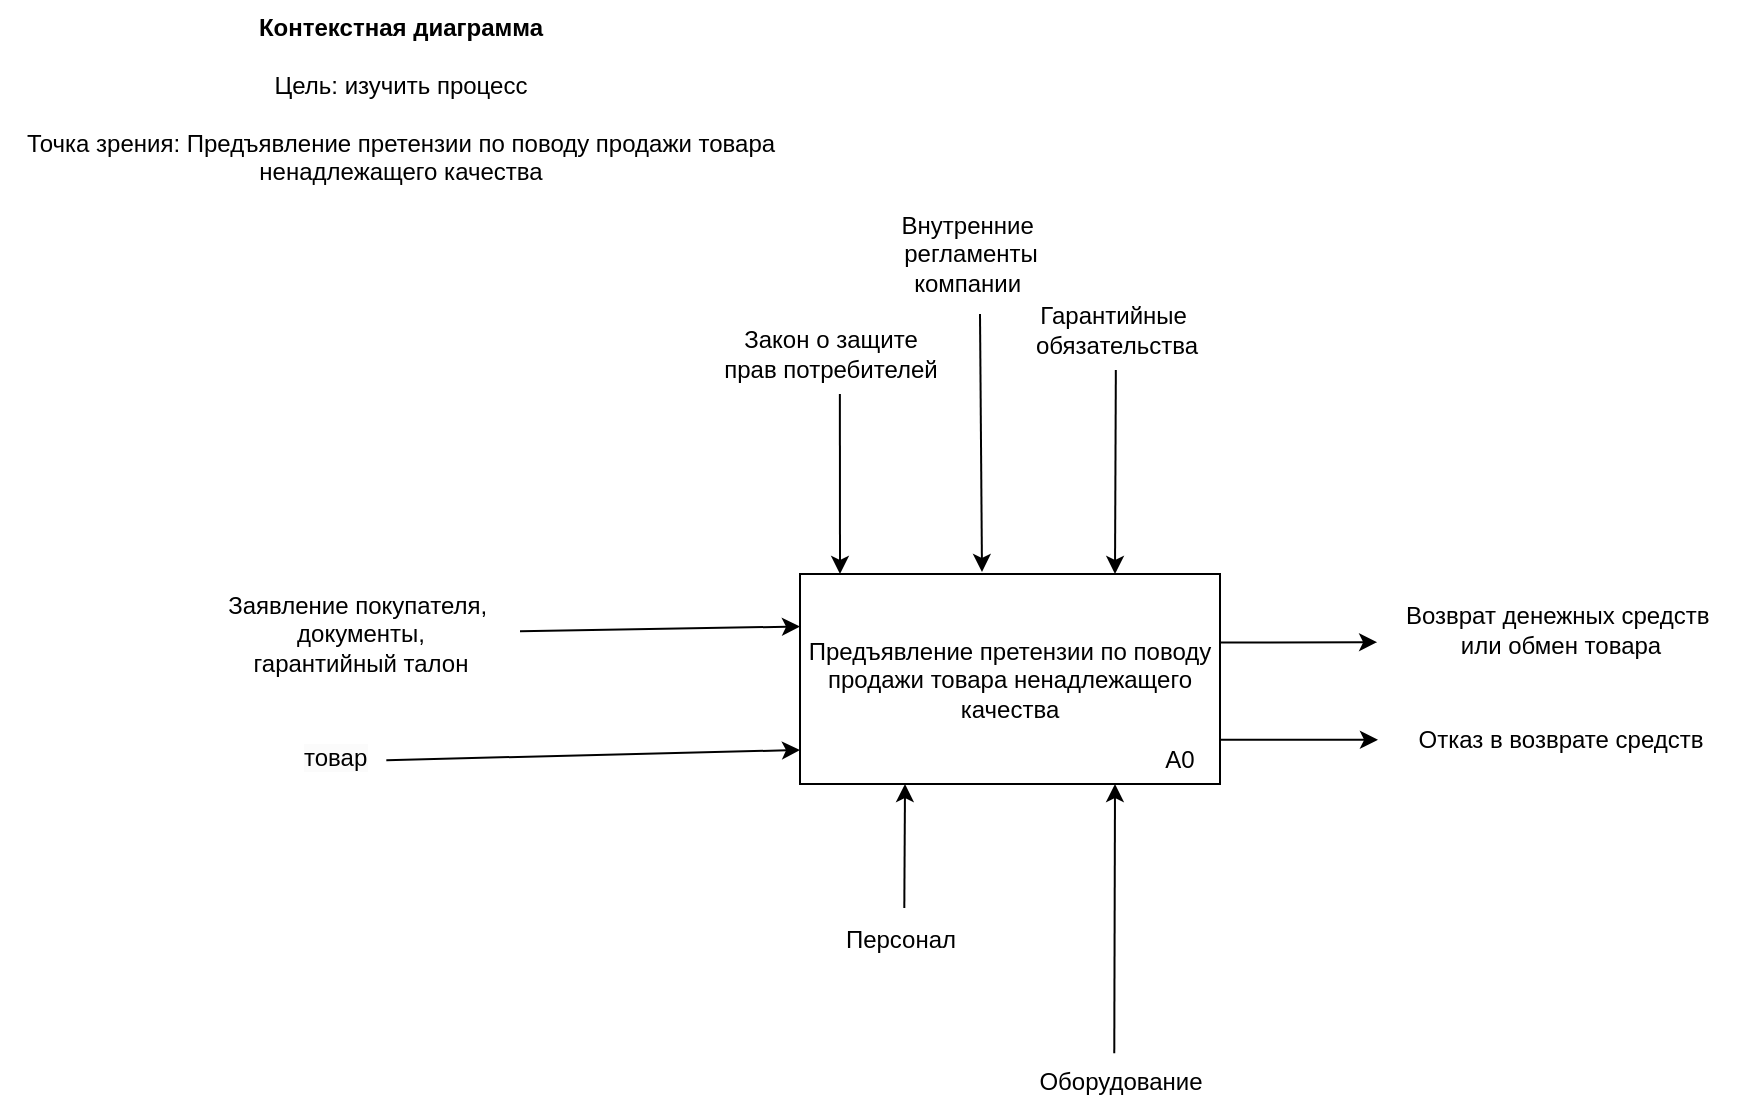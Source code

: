 <mxfile version="27.0.9" pages="7">
  <diagram name="А-0" id="248thOoZXgpToa91cc6W">
    <mxGraphModel dx="1197" dy="568" grid="1" gridSize="10" guides="1" tooltips="1" connect="1" arrows="1" fold="1" page="1" pageScale="1" pageWidth="2000" pageHeight="2000" math="0" shadow="0">
      <root>
        <mxCell id="0" />
        <mxCell id="1" parent="0" />
        <mxCell id="MELyax4clremlwgUpwQO-10" value="&lt;b&gt;Контекстная диаграмма&lt;/b&gt;&lt;div&gt;&lt;b&gt;&lt;br&gt;&lt;/b&gt;&lt;/div&gt;&lt;div&gt;Цель: изучить процесс&lt;/div&gt;&lt;div&gt;&lt;br&gt;&lt;/div&gt;&lt;div&gt;Точка зрения:&amp;nbsp;Предъявление претензии по поводу продажи&amp;nbsp;&lt;span style=&quot;background-color: transparent; color: light-dark(rgb(0, 0, 0), rgb(255, 255, 255));&quot;&gt;товара&lt;/span&gt;&lt;/div&gt;&lt;div&gt;ненадлежащего качества&lt;/div&gt;" style="text;html=1;align=center;verticalAlign=middle;resizable=0;points=[];autosize=1;strokeColor=none;fillColor=none;" parent="1" vertex="1">
          <mxGeometry x="240" y="175" width="400" height="100" as="geometry" />
        </mxCell>
        <mxCell id="QCBSrj2WdjQvfD-BtQUa-4" value="" style="group" parent="1" vertex="1" connectable="0">
          <mxGeometry x="640" y="462" width="210" height="105" as="geometry" />
        </mxCell>
        <mxCell id="QCBSrj2WdjQvfD-BtQUa-2" value="Предъявление претензии по поводу продажи товара ненадлежащего качества" style="rounded=0;whiteSpace=wrap;html=1;" parent="QCBSrj2WdjQvfD-BtQUa-4" vertex="1">
          <mxGeometry width="210" height="105" as="geometry" />
        </mxCell>
        <mxCell id="QCBSrj2WdjQvfD-BtQUa-3" value="A0" style="text;html=1;align=center;verticalAlign=middle;whiteSpace=wrap;rounded=0;" parent="QCBSrj2WdjQvfD-BtQUa-4" vertex="1">
          <mxGeometry x="170" y="80" width="40" height="25" as="geometry" />
        </mxCell>
        <mxCell id="QCBSrj2WdjQvfD-BtQUa-5" value="Заявление покупателя,&amp;nbsp;&lt;div&gt;&amp;nbsp;документы,&amp;nbsp;&lt;/div&gt;&lt;div&gt;гарантийный талон&lt;/div&gt;" style="text;html=1;align=center;verticalAlign=middle;resizable=0;points=[];autosize=1;strokeColor=none;fillColor=none;" parent="1" vertex="1">
          <mxGeometry x="340" y="462" width="160" height="60" as="geometry" />
        </mxCell>
        <mxCell id="QCBSrj2WdjQvfD-BtQUa-6" value="" style="endArrow=classic;html=1;rounded=0;entryX=0;entryY=0.25;entryDx=0;entryDy=0;" parent="1" source="QCBSrj2WdjQvfD-BtQUa-5" target="QCBSrj2WdjQvfD-BtQUa-2" edge="1">
          <mxGeometry width="50" height="50" relative="1" as="geometry">
            <mxPoint x="560" y="632" as="sourcePoint" />
            <mxPoint x="640" y="515" as="targetPoint" />
          </mxGeometry>
        </mxCell>
        <mxCell id="QCBSrj2WdjQvfD-BtQUa-7" value="Возврат денежных средств&amp;nbsp;&lt;div&gt;или обмен товара&lt;/div&gt;" style="text;html=1;align=center;verticalAlign=middle;resizable=0;points=[];autosize=1;strokeColor=none;fillColor=none;" parent="1" vertex="1">
          <mxGeometry x="930" y="470" width="180" height="40" as="geometry" />
        </mxCell>
        <mxCell id="QCBSrj2WdjQvfD-BtQUa-8" value="Отказ в возврате средств" style="text;html=1;align=center;verticalAlign=middle;resizable=0;points=[];autosize=1;strokeColor=none;fillColor=none;" parent="1" vertex="1">
          <mxGeometry x="935" y="530" width="170" height="30" as="geometry" />
        </mxCell>
        <mxCell id="QCBSrj2WdjQvfD-BtQUa-9" value="" style="endArrow=classic;html=1;rounded=0;exitX=1;exitY=0.25;exitDx=0;exitDy=0;entryX=-0.008;entryY=0.652;entryDx=0;entryDy=0;entryPerimeter=0;" parent="1" target="QCBSrj2WdjQvfD-BtQUa-7" edge="1">
          <mxGeometry width="50" height="50" relative="1" as="geometry">
            <mxPoint x="850" y="496.25" as="sourcePoint" />
            <mxPoint x="950" y="360" as="targetPoint" />
          </mxGeometry>
        </mxCell>
        <mxCell id="QCBSrj2WdjQvfD-BtQUa-10" value="" style="endArrow=classic;html=1;rounded=0;exitX=1;exitY=0.25;exitDx=0;exitDy=0;entryX=-0.008;entryY=0.652;entryDx=0;entryDy=0;entryPerimeter=0;" parent="1" edge="1">
          <mxGeometry width="50" height="50" relative="1" as="geometry">
            <mxPoint x="850" y="544.92" as="sourcePoint" />
            <mxPoint x="929" y="544.92" as="targetPoint" />
          </mxGeometry>
        </mxCell>
        <mxCell id="QCBSrj2WdjQvfD-BtQUa-12" value="Закон о защите&lt;div&gt;прав потребителей&lt;/div&gt;" style="text;html=1;align=center;verticalAlign=middle;resizable=0;points=[];autosize=1;strokeColor=none;fillColor=none;" parent="1" vertex="1">
          <mxGeometry x="590" y="332" width="130" height="40" as="geometry" />
        </mxCell>
        <mxCell id="QCBSrj2WdjQvfD-BtQUa-13" value="" style="endArrow=classic;html=1;rounded=0;exitX=0.538;exitY=1;exitDx=0;exitDy=0;exitPerimeter=0;" parent="1" source="QCBSrj2WdjQvfD-BtQUa-12" edge="1">
          <mxGeometry width="50" height="50" relative="1" as="geometry">
            <mxPoint x="560" y="442" as="sourcePoint" />
            <mxPoint x="660" y="462" as="targetPoint" />
          </mxGeometry>
        </mxCell>
        <mxCell id="QCBSrj2WdjQvfD-BtQUa-14" value="Внутренние&amp;nbsp;&lt;div&gt;регламенты&lt;/div&gt;&lt;div&gt;компании&amp;nbsp;&lt;/div&gt;" style="text;html=1;align=center;verticalAlign=middle;resizable=0;points=[];autosize=1;strokeColor=none;fillColor=none;" parent="1" vertex="1">
          <mxGeometry x="680" y="272" width="90" height="60" as="geometry" />
        </mxCell>
        <mxCell id="QCBSrj2WdjQvfD-BtQUa-15" value="" style="endArrow=classic;html=1;rounded=0;" parent="1" edge="1">
          <mxGeometry width="50" height="50" relative="1" as="geometry">
            <mxPoint x="730" y="332" as="sourcePoint" />
            <mxPoint x="731" y="461" as="targetPoint" />
          </mxGeometry>
        </mxCell>
        <mxCell id="QCBSrj2WdjQvfD-BtQUa-16" value="Гарантийные&amp;nbsp;&lt;div&gt;обязательства&lt;/div&gt;" style="text;html=1;align=center;verticalAlign=middle;resizable=0;points=[];autosize=1;strokeColor=none;fillColor=none;" parent="1" vertex="1">
          <mxGeometry x="748" y="320" width="100" height="40" as="geometry" />
        </mxCell>
        <mxCell id="QCBSrj2WdjQvfD-BtQUa-17" value="" style="endArrow=classic;html=1;rounded=0;entryX=0.75;entryY=0;entryDx=0;entryDy=0;" parent="1" source="QCBSrj2WdjQvfD-BtQUa-16" target="QCBSrj2WdjQvfD-BtQUa-2" edge="1">
          <mxGeometry width="50" height="50" relative="1" as="geometry">
            <mxPoint x="800" y="362" as="sourcePoint" />
            <mxPoint x="800" y="461" as="targetPoint" />
          </mxGeometry>
        </mxCell>
        <mxCell id="QCBSrj2WdjQvfD-BtQUa-19" value="Персонал " style="text;html=1;align=center;verticalAlign=middle;resizable=0;points=[];autosize=1;strokeColor=none;fillColor=none;" parent="1" vertex="1">
          <mxGeometry x="650" y="630" width="80" height="30" as="geometry" />
        </mxCell>
        <mxCell id="QCBSrj2WdjQvfD-BtQUa-20" value="" style="endArrow=classic;html=1;rounded=0;entryX=0.25;entryY=1;entryDx=0;entryDy=0;exitX=0.527;exitY=-0.033;exitDx=0;exitDy=0;exitPerimeter=0;" parent="1" source="QCBSrj2WdjQvfD-BtQUa-19" target="QCBSrj2WdjQvfD-BtQUa-2" edge="1">
          <mxGeometry width="50" height="50" relative="1" as="geometry">
            <mxPoint x="580" y="662" as="sourcePoint" />
            <mxPoint x="630" y="612" as="targetPoint" />
          </mxGeometry>
        </mxCell>
        <mxCell id="QCBSrj2WdjQvfD-BtQUa-22" value="Оборудование " style="text;html=1;align=center;verticalAlign=middle;resizable=0;points=[];autosize=1;strokeColor=none;fillColor=none;" parent="1" vertex="1">
          <mxGeometry x="745" y="701" width="110" height="30" as="geometry" />
        </mxCell>
        <mxCell id="QCBSrj2WdjQvfD-BtQUa-23" value="" style="endArrow=classic;html=1;rounded=0;exitX=0.474;exitY=0.021;exitDx=0;exitDy=0;exitPerimeter=0;entryX=0.75;entryY=1;entryDx=0;entryDy=0;" parent="1" source="QCBSrj2WdjQvfD-BtQUa-22" target="QCBSrj2WdjQvfD-BtQUa-2" edge="1">
          <mxGeometry width="50" height="50" relative="1" as="geometry">
            <mxPoint x="790" y="642" as="sourcePoint" />
            <mxPoint x="840" y="592" as="targetPoint" />
          </mxGeometry>
        </mxCell>
        <mxCell id="cMwY-LJLob3aZ2i1vq2--1" value="&lt;span style=&quot;color: rgb(0, 0, 0); font-family: Helvetica; font-size: 12px; font-style: normal; font-variant-ligatures: normal; font-variant-caps: normal; font-weight: 400; letter-spacing: normal; orphans: 2; text-align: center; text-indent: 0px; text-transform: none; widows: 2; word-spacing: 0px; -webkit-text-stroke-width: 0px; white-space: nowrap; background-color: rgb(251, 251, 251); text-decoration-thickness: initial; text-decoration-style: initial; text-decoration-color: initial; float: none; display: inline !important;&quot;&gt;товар&lt;/span&gt;" style="text;whiteSpace=wrap;html=1;" vertex="1" parent="1">
          <mxGeometry x="390" y="540" width="40" height="40" as="geometry" />
        </mxCell>
        <mxCell id="cMwY-LJLob3aZ2i1vq2--2" value="" style="endArrow=classic;html=1;rounded=0;exitX=1.079;exitY=0.377;exitDx=0;exitDy=0;exitPerimeter=0;entryX=0;entryY=0.838;entryDx=0;entryDy=0;entryPerimeter=0;" edge="1" parent="1" source="cMwY-LJLob3aZ2i1vq2--1" target="QCBSrj2WdjQvfD-BtQUa-2">
          <mxGeometry width="50" height="50" relative="1" as="geometry">
            <mxPoint x="490" y="580" as="sourcePoint" />
            <mxPoint x="540" y="530" as="targetPoint" />
          </mxGeometry>
        </mxCell>
      </root>
    </mxGraphModel>
  </diagram>
  <diagram id="Wbu8IEe6tuNQ7Wifa6Bx" name="A0">
    <mxGraphModel dx="2790" dy="478" grid="1" gridSize="10" guides="1" tooltips="1" connect="1" arrows="1" fold="1" page="1" pageScale="1" pageWidth="2000" pageHeight="2000" math="0" shadow="0">
      <root>
        <mxCell id="0" />
        <mxCell id="1" parent="0" />
        <mxCell id="b5hAu-Nfk4PXfVlwazRd-1" value="" style="group" parent="1" vertex="1" connectable="0">
          <mxGeometry x="-120" y="360" width="140" height="70" as="geometry" />
        </mxCell>
        <mxCell id="b5hAu-Nfk4PXfVlwazRd-2" value="Подача претензии" style="rounded=0;whiteSpace=wrap;html=1;" parent="b5hAu-Nfk4PXfVlwazRd-1" vertex="1">
          <mxGeometry width="140" height="70" as="geometry" />
        </mxCell>
        <mxCell id="b5hAu-Nfk4PXfVlwazRd-3" value="A1" style="text;html=1;align=center;verticalAlign=middle;whiteSpace=wrap;rounded=0;" parent="b5hAu-Nfk4PXfVlwazRd-1" vertex="1">
          <mxGeometry x="113.333" y="53.333" width="26.667" height="16.667" as="geometry" />
        </mxCell>
        <mxCell id="GjINSjtJ1pZMaWYPaP41-1" value="" style="group" parent="1" vertex="1" connectable="0">
          <mxGeometry x="240" y="430" width="140" height="70" as="geometry" />
        </mxCell>
        <mxCell id="GjINSjtJ1pZMaWYPaP41-2" value="Рассмотрение претензии&lt;span style=&quot;color: rgba(0, 0, 0, 0); font-family: monospace; font-size: 0px; text-align: start; text-wrap-mode: nowrap;&quot;&gt;%3CmxGraphModel%3E%3Croot%3E%3CmxCell%20id%3D%220%22%2F%3E%3CmxCell%20id%3D%221%22%20parent%3D%220%22%2F%3E%3CmxCell%20id%3D%222%22%20value%3D%22%22%20style%3D%22group%22%20vertex%3D%221%22%20connectable%3D%220%22%20parent%3D%221%22%3E%3CmxGeometry%20x%3D%22420.0%22%20y%3D%22360%22%20width%3D%22210%22%20height%3D%22105%22%20as%3D%22geometry%22%2F%3E%3C%2FmxCell%3E%3CmxCell%20id%3D%223%22%20value%3D%22%D0%9F%D0%BE%D0%B4%D0%B0%D1%87%D0%B0%20%D0%BF%D1%80%D0%B5%D1%82%D0%B5%D0%BD%D0%B7%D0%B8%D0%B8%22%20style%3D%22rounded%3D0%3BwhiteSpace%3Dwrap%3Bhtml%3D1%3B%22%20vertex%3D%221%22%20parent%3D%222%22%3E%3CmxGeometry%20width%3D%22210%22%20height%3D%22105%22%20as%3D%22geometry%22%2F%3E%3C%2FmxCell%3E%3CmxCell%20id%3D%224%22%20value%3D%22A0%22%20style%3D%22text%3Bhtml%3D1%3Balign%3Dcenter%3BverticalAlign%3Dmiddle%3BwhiteSpace%3Dwrap%3Brounded%3D0%3B%22%20vertex%3D%221%22%20parent%3D%222%22%3E%3CmxGeometry%20x%3D%22170%22%20y%3D%2280%22%20width%3D%2240%22%20height%3D%2225%22%20as%3D%22geometry%22%2F%3E%3C%2FmxCell%3E%3C%2Froot%3E%3C%2FmxGraphModel%3E&lt;/span&gt;" style="rounded=0;whiteSpace=wrap;html=1;" parent="GjINSjtJ1pZMaWYPaP41-1" vertex="1">
          <mxGeometry width="140" height="70" as="geometry" />
        </mxCell>
        <mxCell id="GjINSjtJ1pZMaWYPaP41-3" value="A2" style="text;html=1;align=center;verticalAlign=middle;whiteSpace=wrap;rounded=0;" parent="GjINSjtJ1pZMaWYPaP41-1" vertex="1">
          <mxGeometry x="113.333" y="53.333" width="26.667" height="16.667" as="geometry" />
        </mxCell>
        <mxCell id="GjINSjtJ1pZMaWYPaP41-8" value="" style="group" parent="1" vertex="1" connectable="0">
          <mxGeometry x="850" y="570" width="140" height="70" as="geometry" />
        </mxCell>
        <mxCell id="GjINSjtJ1pZMaWYPaP41-9" value="Принятие решения" style="rounded=0;whiteSpace=wrap;html=1;" parent="GjINSjtJ1pZMaWYPaP41-8" vertex="1">
          <mxGeometry width="140" height="70" as="geometry" />
        </mxCell>
        <mxCell id="GjINSjtJ1pZMaWYPaP41-10" value="A4" style="text;html=1;align=center;verticalAlign=middle;whiteSpace=wrap;rounded=0;" parent="GjINSjtJ1pZMaWYPaP41-8" vertex="1">
          <mxGeometry x="113.333" y="53.333" width="26.667" height="16.667" as="geometry" />
        </mxCell>
        <mxCell id="GjINSjtJ1pZMaWYPaP41-11" value="" style="group" parent="1" vertex="1" connectable="0">
          <mxGeometry x="1090" y="590" width="140" height="70" as="geometry" />
        </mxCell>
        <mxCell id="QCtuaQQdG8-_H3D33V7k-5" style="edgeStyle=orthogonalEdgeStyle;rounded=0;orthogonalLoop=1;jettySize=auto;html=1;" parent="GjINSjtJ1pZMaWYPaP41-11" source="GjINSjtJ1pZMaWYPaP41-12" edge="1">
          <mxGeometry relative="1" as="geometry">
            <mxPoint x="320" y="10" as="targetPoint" />
            <Array as="points">
              <mxPoint x="290" y="10" />
            </Array>
          </mxGeometry>
        </mxCell>
        <mxCell id="QCtuaQQdG8-_H3D33V7k-6" value="Возврат средств или обмен товара" style="edgeLabel;html=1;align=center;verticalAlign=middle;resizable=0;points=[];" parent="QCtuaQQdG8-_H3D33V7k-5" vertex="1" connectable="0">
          <mxGeometry x="-0.134" relative="1" as="geometry">
            <mxPoint x="202" as="offset" />
          </mxGeometry>
        </mxCell>
        <mxCell id="GjINSjtJ1pZMaWYPaP41-12" value="Исполнение решения" style="rounded=0;whiteSpace=wrap;html=1;" parent="GjINSjtJ1pZMaWYPaP41-11" vertex="1">
          <mxGeometry width="140" height="70" as="geometry" />
        </mxCell>
        <mxCell id="GjINSjtJ1pZMaWYPaP41-13" value="A5" style="text;html=1;align=center;verticalAlign=middle;whiteSpace=wrap;rounded=0;" parent="GjINSjtJ1pZMaWYPaP41-11" vertex="1">
          <mxGeometry x="113.333" y="53.333" width="26.667" height="16.667" as="geometry" />
        </mxCell>
        <mxCell id="GjINSjtJ1pZMaWYPaP41-14" value="" style="endArrow=classic;html=1;rounded=0;exitX=0.988;exitY=0.483;exitDx=0;exitDy=0;exitPerimeter=0;entryX=-0.012;entryY=0.152;entryDx=0;entryDy=0;entryPerimeter=0;" parent="1" source="GjINSjtJ1pZMaWYPaP41-15" target="b5hAu-Nfk4PXfVlwazRd-2" edge="1">
          <mxGeometry width="50" height="50" relative="1" as="geometry">
            <mxPoint x="-70" y="430" as="sourcePoint" />
            <mxPoint x="-90" y="360" as="targetPoint" />
          </mxGeometry>
        </mxCell>
        <mxCell id="GjINSjtJ1pZMaWYPaP41-15" value="Заявление" style="text;html=1;align=center;verticalAlign=middle;resizable=0;points=[];autosize=1;strokeColor=none;fillColor=none;" parent="1" vertex="1">
          <mxGeometry x="-360" y="360" width="80" height="30" as="geometry" />
        </mxCell>
        <mxCell id="GjINSjtJ1pZMaWYPaP41-16" value="" style="group" parent="1" vertex="1" connectable="0">
          <mxGeometry x="540" y="470" width="140" height="70" as="geometry" />
        </mxCell>
        <mxCell id="GjINSjtJ1pZMaWYPaP41-17" value="Экспертиза товара" style="rounded=0;whiteSpace=wrap;html=1;" parent="GjINSjtJ1pZMaWYPaP41-16" vertex="1">
          <mxGeometry width="140" height="70" as="geometry" />
        </mxCell>
        <mxCell id="GjINSjtJ1pZMaWYPaP41-18" value="A3" style="text;html=1;align=center;verticalAlign=middle;whiteSpace=wrap;rounded=0;" parent="GjINSjtJ1pZMaWYPaP41-16" vertex="1">
          <mxGeometry x="113.333" y="53.333" width="26.667" height="16.667" as="geometry" />
        </mxCell>
        <mxCell id="1XYVefaRTlznmE_51jRT-1" value="Персонал" style="text;html=1;align=center;verticalAlign=middle;resizable=0;points=[];autosize=1;strokeColor=none;fillColor=none;" parent="1" vertex="1">
          <mxGeometry x="-140" y="890" width="80" height="30" as="geometry" />
        </mxCell>
        <mxCell id="1XYVefaRTlznmE_51jRT-2" value="" style="endArrow=classic;html=1;rounded=0;entryX=0.5;entryY=1;entryDx=0;entryDy=0;exitX=0.52;exitY=-0.032;exitDx=0;exitDy=0;exitPerimeter=0;" parent="1" source="1XYVefaRTlznmE_51jRT-1" edge="1">
          <mxGeometry width="50" height="50" relative="1" as="geometry">
            <mxPoint x="-178" y="850" as="sourcePoint" />
            <mxPoint x="-98" y="430" as="targetPoint" />
          </mxGeometry>
        </mxCell>
        <mxCell id="1XYVefaRTlznmE_51jRT-3" value="&lt;span style=&quot;font-size: 12px; text-wrap-mode: wrap; background-color: rgb(251, 251, 251);&quot;&gt;Менеджеры по&amp;nbsp;&lt;/span&gt;&lt;div&gt;&lt;span style=&quot;font-size: 12px; text-wrap-mode: wrap; background-color: rgb(251, 251, 251);&quot;&gt;возвратам&amp;nbsp;&lt;/span&gt;&lt;div&gt;&lt;span style=&quot;font-size: 12px; text-wrap-mode: wrap; background-color: rgb(251, 251, 251);&quot;&gt;и обмену&lt;/span&gt;&lt;/div&gt;&lt;/div&gt;" style="edgeLabel;html=1;align=center;verticalAlign=middle;resizable=0;points=[];" parent="1XYVefaRTlznmE_51jRT-2" vertex="1" connectable="0">
          <mxGeometry x="0.133" y="-1" relative="1" as="geometry">
            <mxPoint x="-1" y="21" as="offset" />
          </mxGeometry>
        </mxCell>
        <mxCell id="MgOZ0tV58-kHFw6S-zIe-1" value="" style="endArrow=classic;html=1;rounded=0;entryX=0.5;entryY=1;entryDx=0;entryDy=0;" parent="1" edge="1">
          <mxGeometry width="50" height="50" relative="1" as="geometry">
            <mxPoint x="-100" y="840" as="sourcePoint" />
            <mxPoint x="260" y="500" as="targetPoint" />
            <Array as="points">
              <mxPoint x="260" y="840" />
            </Array>
          </mxGeometry>
        </mxCell>
        <mxCell id="MgOZ0tV58-kHFw6S-zIe-2" value="&lt;span style=&quot;font-size: 12px; text-wrap-mode: wrap; background-color: rgb(251, 251, 251);&quot;&gt;Юрист по&amp;nbsp;&lt;/span&gt;&lt;div&gt;&lt;span style=&quot;font-size: 12px; text-wrap-mode: wrap; background-color: rgb(251, 251, 251);&quot;&gt;вопросам&amp;nbsp;&lt;/span&gt;&lt;div&gt;&lt;span style=&quot;font-size: 12px; text-wrap-mode: wrap; background-color: rgb(251, 251, 251);&quot;&gt;претензий&lt;/span&gt;&lt;/div&gt;&lt;/div&gt;" style="edgeLabel;html=1;align=center;verticalAlign=middle;resizable=0;points=[];" parent="MgOZ0tV58-kHFw6S-zIe-1" vertex="1" connectable="0">
          <mxGeometry x="0.402" y="-2" relative="1" as="geometry">
            <mxPoint x="-2" y="32" as="offset" />
          </mxGeometry>
        </mxCell>
        <mxCell id="MgOZ0tV58-kHFw6S-zIe-3" value="" style="endArrow=classic;html=1;rounded=0;entryX=0.5;entryY=1;entryDx=0;entryDy=0;" parent="1" edge="1">
          <mxGeometry width="50" height="50" relative="1" as="geometry">
            <mxPoint x="210" y="840" as="sourcePoint" />
            <mxPoint x="560" y="540" as="targetPoint" />
            <Array as="points">
              <mxPoint x="560" y="840" />
            </Array>
          </mxGeometry>
        </mxCell>
        <mxCell id="MgOZ0tV58-kHFw6S-zIe-4" value="&lt;span style=&quot;font-size: 12px; text-wrap-mode: wrap; background-color: rgb(251, 251, 251);&quot;&gt;Эксперты по&amp;nbsp;&lt;/span&gt;&lt;div&gt;&lt;span style=&quot;font-size: 12px; text-wrap-mode: wrap; background-color: rgb(251, 251, 251);&quot;&gt;проверке&amp;nbsp;&lt;/span&gt;&lt;div&gt;&lt;span style=&quot;font-size: 12px; text-wrap-mode: wrap; background-color: rgb(251, 251, 251);&quot;&gt;качества&amp;nbsp;&lt;/span&gt;&lt;div&gt;&lt;span style=&quot;font-size: 12px; text-wrap-mode: wrap; background-color: rgb(251, 251, 251);&quot;&gt;товара&lt;/span&gt;&lt;/div&gt;&lt;/div&gt;&lt;/div&gt;" style="edgeLabel;html=1;align=center;verticalAlign=middle;resizable=0;points=[];" parent="MgOZ0tV58-kHFw6S-zIe-3" vertex="1" connectable="0">
          <mxGeometry x="0.691" relative="1" as="geometry">
            <mxPoint as="offset" />
          </mxGeometry>
        </mxCell>
        <mxCell id="MgOZ0tV58-kHFw6S-zIe-5" value="" style="endArrow=classic;html=1;rounded=0;entryX=0.5;entryY=1;entryDx=0;entryDy=0;" parent="1" edge="1">
          <mxGeometry width="50" height="50" relative="1" as="geometry">
            <mxPoint x="230" y="840" as="sourcePoint" />
            <mxPoint x="870" y="640" as="targetPoint" />
            <Array as="points">
              <mxPoint x="870" y="840" />
            </Array>
          </mxGeometry>
        </mxCell>
        <mxCell id="MgOZ0tV58-kHFw6S-zIe-6" value="&lt;span style=&quot;text-wrap-mode: wrap; background-color: rgb(251, 251, 251); font-size: 12px;&quot; data-end=&quot;429&quot; data-start=&quot;394&quot;&gt;Менеджеры по возвратам&amp;nbsp;&lt;/span&gt;&lt;div&gt;&lt;span style=&quot;text-wrap-mode: wrap; background-color: rgb(251, 251, 251); font-size: 12px;&quot; data-end=&quot;429&quot; data-start=&quot;394&quot;&gt;и обмену,&amp;nbsp;&lt;/span&gt;&lt;div&gt;&lt;span style=&quot;text-wrap-mode: wrap; background-color: rgb(251, 251, 251); font-size: 12px;&quot; data-end=&quot;549&quot; data-start=&quot;518&quot;&gt;Юрист по вопросам&amp;nbsp;&lt;/span&gt;&lt;/div&gt;&lt;div&gt;&lt;span style=&quot;text-wrap-mode: wrap; background-color: rgb(251, 251, 251); font-size: 12px;&quot; data-end=&quot;549&quot; data-start=&quot;518&quot;&gt;претензий&lt;/span&gt;&lt;/div&gt;&lt;/div&gt;" style="edgeLabel;html=1;align=center;verticalAlign=middle;resizable=0;points=[];" parent="MgOZ0tV58-kHFw6S-zIe-5" vertex="1" connectable="0">
          <mxGeometry x="0.836" y="-2" relative="1" as="geometry">
            <mxPoint x="-2" y="31" as="offset" />
          </mxGeometry>
        </mxCell>
        <mxCell id="MgOZ0tV58-kHFw6S-zIe-7" value="" style="endArrow=classic;html=1;rounded=0;entryX=0.5;entryY=1;entryDx=0;entryDy=0;" parent="1" edge="1">
          <mxGeometry width="50" height="50" relative="1" as="geometry">
            <mxPoint x="150" y="840" as="sourcePoint" />
            <mxPoint x="1110" y="660" as="targetPoint" />
            <Array as="points">
              <mxPoint x="1110" y="840" />
            </Array>
          </mxGeometry>
        </mxCell>
        <mxCell id="MgOZ0tV58-kHFw6S-zIe-8" value="&lt;span style=&quot;text-wrap-mode: wrap; background-color: rgb(251, 251, 251); font-size: 12px;&quot;&gt;Кладовщик,&amp;nbsp;&lt;/span&gt;&lt;div style=&quot;font-family: &amp;quot;Times New Roman&amp;quot;; font-size: 14px; text-align: left; text-wrap-mode: wrap; background-color: rgb(251, 251, 251);&quot;&gt;&lt;span style=&quot;font-family: Helvetica; font-size: 12px; text-align: center;&quot;&gt;Бухгалтер по операциям возвратов,&amp;nbsp;&lt;/span&gt;&lt;/div&gt;&lt;div style=&quot;font-family: &amp;quot;Times New Roman&amp;quot;; font-size: 14px; text-align: left; text-wrap-mode: wrap; background-color: rgb(251, 251, 251);&quot;&gt;&lt;span style=&quot;background-color: transparent; color: light-dark(rgb(0, 0, 0), rgb(255, 255, 255)); font-family: Helvetica; font-size: 12px; text-align: center;&quot; data-end=&quot;429&quot; data-start=&quot;394&quot;&gt;Менеджеры по возвратам и обмену&lt;/span&gt;&lt;/div&gt;" style="edgeLabel;html=1;align=center;verticalAlign=middle;resizable=0;points=[];" parent="MgOZ0tV58-kHFw6S-zIe-7" vertex="1" connectable="0">
          <mxGeometry x="0.89" y="1" relative="1" as="geometry">
            <mxPoint x="1" y="33" as="offset" />
          </mxGeometry>
        </mxCell>
        <mxCell id="0VgXPNYPZGYOWNt6O4w5-1" value="" style="endArrow=classic;html=1;rounded=0;exitX=1;exitY=0.5;exitDx=0;exitDy=0;entryX=0;entryY=0.5;entryDx=0;entryDy=0;" parent="1" source="b5hAu-Nfk4PXfVlwazRd-2" target="GjINSjtJ1pZMaWYPaP41-2" edge="1">
          <mxGeometry width="50" height="50" relative="1" as="geometry">
            <mxPoint x="370" y="360" as="sourcePoint" />
            <mxPoint x="420" y="310" as="targetPoint" />
            <Array as="points">
              <mxPoint x="150" y="395" />
              <mxPoint x="150" y="465" />
            </Array>
          </mxGeometry>
        </mxCell>
        <mxCell id="0VgXPNYPZGYOWNt6O4w5-2" value="&lt;span style=&quot;font-family: &amp;quot;Times New Roman&amp;quot;; font-size: 14px; text-align: left; text-wrap-mode: wrap; background-color: rgb(251, 251, 251);&quot;&gt;Зарегистрированное заявление&lt;/span&gt;" style="edgeLabel;html=1;align=center;verticalAlign=middle;resizable=0;points=[];" parent="0VgXPNYPZGYOWNt6O4w5-1" vertex="1" connectable="0">
          <mxGeometry x="-0.063" relative="1" as="geometry">
            <mxPoint y="29" as="offset" />
          </mxGeometry>
        </mxCell>
        <mxCell id="0VgXPNYPZGYOWNt6O4w5-5" value="" style="endArrow=classic;html=1;rounded=0;exitX=1.002;exitY=0.142;exitDx=0;exitDy=0;entryX=0;entryY=0.141;entryDx=0;entryDy=0;exitPerimeter=0;entryPerimeter=0;" parent="1" source="GjINSjtJ1pZMaWYPaP41-2" target="GjINSjtJ1pZMaWYPaP41-9" edge="1">
          <mxGeometry width="50" height="50" relative="1" as="geometry">
            <mxPoint x="530" y="440" as="sourcePoint" />
            <mxPoint x="580" y="390" as="targetPoint" />
            <Array as="points">
              <mxPoint x="780" y="440" />
              <mxPoint x="780" y="580" />
            </Array>
          </mxGeometry>
        </mxCell>
        <mxCell id="0VgXPNYPZGYOWNt6O4w5-6" value="Удовлетворительное&amp;nbsp;&lt;div&gt;решение о&amp;nbsp;&lt;/div&gt;&lt;div&gt;возврате&lt;/div&gt;" style="edgeLabel;html=1;align=center;verticalAlign=middle;resizable=0;points=[];" parent="0VgXPNYPZGYOWNt6O4w5-5" vertex="1" connectable="0">
          <mxGeometry x="-0.41" y="1" relative="1" as="geometry">
            <mxPoint x="212" y="26" as="offset" />
          </mxGeometry>
        </mxCell>
        <mxCell id="0VgXPNYPZGYOWNt6O4w5-7" style="edgeStyle=orthogonalEdgeStyle;rounded=0;orthogonalLoop=1;jettySize=auto;html=1;entryX=-0.018;entryY=0.508;entryDx=0;entryDy=0;entryPerimeter=0;" parent="1" source="GjINSjtJ1pZMaWYPaP41-2" target="GjINSjtJ1pZMaWYPaP41-17" edge="1">
          <mxGeometry relative="1" as="geometry">
            <Array as="points">
              <mxPoint x="460" y="460" />
              <mxPoint x="460" y="506" />
            </Array>
          </mxGeometry>
        </mxCell>
        <mxCell id="0VgXPNYPZGYOWNt6O4w5-8" value="Решение&amp;nbsp;&lt;div&gt;проведения&lt;div&gt;экспертизы&lt;/div&gt;&lt;/div&gt;" style="edgeLabel;html=1;align=center;verticalAlign=middle;resizable=0;points=[];" parent="0VgXPNYPZGYOWNt6O4w5-7" vertex="1" connectable="0">
          <mxGeometry x="0.013" y="-1" relative="1" as="geometry">
            <mxPoint as="offset" />
          </mxGeometry>
        </mxCell>
        <mxCell id="QCtuaQQdG8-_H3D33V7k-1" style="edgeStyle=orthogonalEdgeStyle;rounded=0;orthogonalLoop=1;jettySize=auto;html=1;entryX=0.001;entryY=0.787;entryDx=0;entryDy=0;entryPerimeter=0;" parent="1" source="GjINSjtJ1pZMaWYPaP41-17" target="GjINSjtJ1pZMaWYPaP41-9" edge="1">
          <mxGeometry relative="1" as="geometry">
            <Array as="points">
              <mxPoint x="730" y="505" />
              <mxPoint x="730" y="625" />
            </Array>
          </mxGeometry>
        </mxCell>
        <mxCell id="QCtuaQQdG8-_H3D33V7k-2" value="&lt;span style=&quot;font-family: &amp;quot;Google Sans Text&amp;quot;, &amp;quot;Helvetica Neue&amp;quot;, sans-serif; text-align: left; text-wrap-mode: wrap; background-color: rgb(251, 251, 251);&quot;&gt;&lt;font&gt;Заключение&amp;nbsp;&lt;/font&gt;&lt;/span&gt;&lt;div&gt;&lt;span style=&quot;font-family: &amp;quot;Google Sans Text&amp;quot;, &amp;quot;Helvetica Neue&amp;quot;, sans-serif; text-align: left; text-wrap-mode: wrap; background-color: rgb(251, 251, 251);&quot;&gt;&lt;font&gt;экспертизы&lt;/font&gt;&lt;/span&gt;&lt;/div&gt;" style="edgeLabel;html=1;align=center;verticalAlign=middle;resizable=0;points=[];" parent="QCtuaQQdG8-_H3D33V7k-1" vertex="1" connectable="0">
          <mxGeometry x="-0.322" y="-1" relative="1" as="geometry">
            <mxPoint as="offset" />
          </mxGeometry>
        </mxCell>
        <mxCell id="QCtuaQQdG8-_H3D33V7k-3" style="edgeStyle=orthogonalEdgeStyle;rounded=0;orthogonalLoop=1;jettySize=auto;html=1;entryX=0;entryY=0.5;entryDx=0;entryDy=0;" parent="1" source="GjINSjtJ1pZMaWYPaP41-9" target="GjINSjtJ1pZMaWYPaP41-12" edge="1">
          <mxGeometry relative="1" as="geometry" />
        </mxCell>
        <mxCell id="QCtuaQQdG8-_H3D33V7k-4" value="Финальное&lt;div&gt;решение&lt;/div&gt;" style="edgeLabel;html=1;align=center;verticalAlign=middle;resizable=0;points=[];" parent="QCtuaQQdG8-_H3D33V7k-3" vertex="1" connectable="0">
          <mxGeometry x="-0.098" relative="1" as="geometry">
            <mxPoint y="11" as="offset" />
          </mxGeometry>
        </mxCell>
        <mxCell id="QCtuaQQdG8-_H3D33V7k-15" value="&lt;span style=&quot;font-family: &amp;quot;Times New Roman&amp;quot;; text-align: left; text-wrap-mode: wrap; background-color: rgb(251, 251, 251);&quot;&gt;&lt;font&gt;Система&amp;nbsp;&lt;/font&gt;&lt;/span&gt;&lt;div&gt;&lt;span style=&quot;font-family: &amp;quot;Times New Roman&amp;quot;; text-align: left; text-wrap-mode: wrap; background-color: rgb(251, 251, 251);&quot;&gt;&lt;font&gt;учета претензий&lt;/font&gt;&lt;/span&gt;&lt;/div&gt;" style="edgeStyle=orthogonalEdgeStyle;rounded=0;orthogonalLoop=1;jettySize=auto;html=1;entryX=0.25;entryY=1;entryDx=0;entryDy=0;entryPerimeter=0;" parent="1" source="QCtuaQQdG8-_H3D33V7k-11" target="GjINSjtJ1pZMaWYPaP41-3" edge="1">
          <mxGeometry x="0.34" relative="1" as="geometry">
            <Array as="points">
              <mxPoint x="405" y="910" />
              <mxPoint x="360" y="910" />
            </Array>
            <mxPoint as="offset" />
          </mxGeometry>
        </mxCell>
        <mxCell id="QCtuaQQdG8-_H3D33V7k-16" style="edgeStyle=orthogonalEdgeStyle;rounded=0;orthogonalLoop=1;jettySize=auto;html=1;entryX=0.859;entryY=1.006;entryDx=0;entryDy=0;entryPerimeter=0;" parent="1" source="QCtuaQQdG8-_H3D33V7k-11" target="GjINSjtJ1pZMaWYPaP41-17" edge="1">
          <mxGeometry relative="1" as="geometry">
            <Array as="points">
              <mxPoint x="405" y="910" />
              <mxPoint x="660" y="910" />
              <mxPoint x="660" y="540" />
            </Array>
          </mxGeometry>
        </mxCell>
        <mxCell id="M73-XkYyFCzxHctbrJdm-3" value="&lt;div style=&quot;text-align: left;&quot;&gt;&lt;span style=&quot;color: light-dark(rgb(0, 0, 0), rgb(255, 255, 255)); text-wrap-mode: wrap; background-color: rgb(251, 251, 251);&quot;&gt;&lt;font face=&quot;Times New Roman&quot;&gt;Инструменты для проведения экспертизы&lt;/font&gt;&lt;/span&gt;&lt;/div&gt;" style="edgeLabel;html=1;align=center;verticalAlign=middle;resizable=0;points=[];" parent="QCtuaQQdG8-_H3D33V7k-16" vertex="1" connectable="0">
          <mxGeometry x="0.686" y="-1" relative="1" as="geometry">
            <mxPoint as="offset" />
          </mxGeometry>
        </mxCell>
        <mxCell id="QCtuaQQdG8-_H3D33V7k-17" style="edgeStyle=orthogonalEdgeStyle;rounded=0;orthogonalLoop=1;jettySize=auto;html=1;entryX=0.25;entryY=1;entryDx=0;entryDy=0;" parent="1" source="QCtuaQQdG8-_H3D33V7k-11" target="GjINSjtJ1pZMaWYPaP41-10" edge="1">
          <mxGeometry relative="1" as="geometry">
            <Array as="points">
              <mxPoint x="405" y="910" />
              <mxPoint x="970" y="910" />
            </Array>
          </mxGeometry>
        </mxCell>
        <mxCell id="OTsMGjEq4QptfGG9NjMa-1" value="Компьютер" style="edgeLabel;html=1;align=center;verticalAlign=middle;resizable=0;points=[];" parent="QCtuaQQdG8-_H3D33V7k-17" vertex="1" connectable="0">
          <mxGeometry x="0.756" y="-1" relative="1" as="geometry">
            <mxPoint as="offset" />
          </mxGeometry>
        </mxCell>
        <mxCell id="QCtuaQQdG8-_H3D33V7k-11" value="Оборудование" style="text;html=1;align=center;verticalAlign=middle;resizable=0;points=[];autosize=1;strokeColor=none;fillColor=none;" parent="1" vertex="1">
          <mxGeometry x="350" y="970" width="110" height="30" as="geometry" />
        </mxCell>
        <mxCell id="QCtuaQQdG8-_H3D33V7k-14" style="edgeStyle=orthogonalEdgeStyle;rounded=0;orthogonalLoop=1;jettySize=auto;html=1;entryX=0.258;entryY=1.012;entryDx=0;entryDy=0;entryPerimeter=0;" parent="1" source="QCtuaQQdG8-_H3D33V7k-11" target="b5hAu-Nfk4PXfVlwazRd-3" edge="1">
          <mxGeometry relative="1" as="geometry">
            <Array as="points">
              <mxPoint x="405" y="910" />
              <mxPoint y="910" />
              <mxPoint y="430" />
            </Array>
          </mxGeometry>
        </mxCell>
        <mxCell id="M73-XkYyFCzxHctbrJdm-2" value="&lt;span style=&quot;font-family: &amp;quot;Times New Roman&amp;quot;; text-align: left; text-wrap-mode: wrap; background-color: rgb(251, 251, 251);&quot;&gt;&lt;font&gt;Бумажные бланки,&amp;nbsp;&lt;/font&gt;&lt;/span&gt;&lt;div&gt;&lt;span style=&quot;font-family: &amp;quot;Times New Roman&amp;quot;; text-align: left; text-wrap-mode: wrap; background-color: rgb(251, 251, 251);&quot;&gt;&lt;font&gt;база данных&lt;/font&gt;&lt;/span&gt;&lt;/div&gt;" style="edgeLabel;html=1;align=center;verticalAlign=middle;resizable=0;points=[];" parent="QCtuaQQdG8-_H3D33V7k-14" vertex="1" connectable="0">
          <mxGeometry x="0.562" relative="1" as="geometry">
            <mxPoint as="offset" />
          </mxGeometry>
        </mxCell>
        <mxCell id="QCtuaQQdG8-_H3D33V7k-18" style="edgeStyle=orthogonalEdgeStyle;rounded=0;orthogonalLoop=1;jettySize=auto;html=1;entryX=0.25;entryY=1;entryDx=0;entryDy=0;" parent="1" source="QCtuaQQdG8-_H3D33V7k-11" target="GjINSjtJ1pZMaWYPaP41-13" edge="1">
          <mxGeometry relative="1" as="geometry">
            <Array as="points">
              <mxPoint x="405" y="910" />
              <mxPoint x="1210" y="910" />
            </Array>
          </mxGeometry>
        </mxCell>
        <mxCell id="M73-XkYyFCzxHctbrJdm-5" value="&lt;span style=&quot;font-family: &amp;quot;Times New Roman&amp;quot;; text-align: left; text-wrap-mode: wrap; background-color: rgb(251, 251, 251);&quot;&gt;&lt;font&gt;Кассовый аппарат&lt;/font&gt;&lt;/span&gt;" style="edgeLabel;html=1;align=center;verticalAlign=middle;resizable=0;points=[];" parent="QCtuaQQdG8-_H3D33V7k-18" vertex="1" connectable="0">
          <mxGeometry x="0.844" y="1" relative="1" as="geometry">
            <mxPoint as="offset" />
          </mxGeometry>
        </mxCell>
        <mxCell id="QCtuaQQdG8-_H3D33V7k-7" style="edgeStyle=orthogonalEdgeStyle;rounded=0;orthogonalLoop=1;jettySize=auto;html=1;" parent="1" edge="1">
          <mxGeometry relative="1" as="geometry">
            <mxPoint x="1410" y="643.33" as="targetPoint" />
            <mxPoint x="1230" y="643.33" as="sourcePoint" />
          </mxGeometry>
        </mxCell>
        <mxCell id="xXXMwSI-kCYn4-HsRI_X-3" value="Отказ в возврате,&amp;nbsp;&lt;div&gt;иск о возмещении&lt;/div&gt;" style="edgeLabel;html=1;align=center;verticalAlign=middle;resizable=0;points=[];" parent="QCtuaQQdG8-_H3D33V7k-7" vertex="1" connectable="0">
          <mxGeometry x="0.3" y="-1" relative="1" as="geometry">
            <mxPoint x="123" y="-1" as="offset" />
          </mxGeometry>
        </mxCell>
        <mxCell id="DPZCwygCOmJt0D2V0xoH-1" value="Закон о защите&lt;div&gt;прав потребителей&lt;/div&gt;&lt;div&gt;&lt;span style=&quot;font-family: &amp;quot;Times New Roman&amp;quot;; font-size: 14px; text-align: left; text-wrap-mode: wrap;&quot;&gt;Форма заявления,&amp;nbsp;&lt;/span&gt;&lt;/div&gt;&lt;div&gt;&lt;span style=&quot;font-family: &amp;quot;Times New Roman&amp;quot;; font-size: 14px; text-align: left; text-wrap-mode: wrap;&quot;&gt;гарантийные обязательства&lt;/span&gt;&lt;/div&gt;" style="text;html=1;align=center;verticalAlign=middle;resizable=0;points=[];autosize=1;strokeColor=none;fillColor=none;" parent="1" vertex="1">
          <mxGeometry x="-150" y="221" width="190" height="80" as="geometry" />
        </mxCell>
        <mxCell id="DPZCwygCOmJt0D2V0xoH-2" value="" style="endArrow=classic;html=1;rounded=0;exitX=0.521;exitY=1.017;exitDx=0;exitDy=0;exitPerimeter=0;" parent="1" source="DPZCwygCOmJt0D2V0xoH-1" edge="1">
          <mxGeometry width="50" height="50" relative="1" as="geometry">
            <mxPoint x="-50" y="300" as="sourcePoint" />
            <mxPoint x="-50" y="360" as="targetPoint" />
          </mxGeometry>
        </mxCell>
        <mxCell id="A6aaoBqE9wWOnidDlL2A-2" style="edgeStyle=orthogonalEdgeStyle;rounded=0;orthogonalLoop=1;jettySize=auto;html=1;entryX=0.5;entryY=0;entryDx=0;entryDy=0;" parent="1" source="A6aaoBqE9wWOnidDlL2A-1" target="GjINSjtJ1pZMaWYPaP41-2" edge="1">
          <mxGeometry relative="1" as="geometry" />
        </mxCell>
        <mxCell id="A6aaoBqE9wWOnidDlL2A-1" value="&lt;span style=&quot;color: rgb(0, 0, 0); font-family: &amp;quot;Times New Roman&amp;quot;; font-size: 14px; font-style: normal; font-variant-ligatures: normal; font-variant-caps: normal; font-weight: 400; letter-spacing: normal; orphans: 2; text-indent: 0px; text-transform: none; widows: 2; word-spacing: 0px; -webkit-text-stroke-width: 0px; white-space: normal; background-color: rgb(251, 251, 251); text-decoration-thickness: initial; text-decoration-style: initial; text-decoration-color: initial; float: none; display: inline !important;&quot;&gt;Внутренний регламент принятия&amp;nbsp;&lt;/span&gt;&lt;div&gt;&lt;div style=&quot;&quot;&gt;&lt;span style=&quot;background-color: light-dark(rgb(251, 251, 251), rgb(21, 21, 21)); color: light-dark(rgb(0, 0, 0), rgb(237, 237, 237)); font-family: &amp;quot;Times New Roman&amp;quot;; font-size: 14px;&quot;&gt;решений о возврате,&amp;nbsp;&lt;/span&gt;&lt;/div&gt;&lt;div&gt;&lt;span style=&quot;color: rgb(0, 0, 0); font-family: &amp;quot;Times New Roman&amp;quot;; font-size: 14px; font-style: normal; font-variant-ligatures: normal; font-variant-caps: normal; font-weight: 400; letter-spacing: normal; orphans: 2; text-indent: 0px; text-transform: none; widows: 2; word-spacing: 0px; -webkit-text-stroke-width: 0px; white-space: normal; background-color: rgb(251, 251, 251); text-decoration-thickness: initial; text-decoration-style: initial; text-decoration-color: initial; float: none; display: inline !important;&quot;&gt;Закон о защите прав потребителей&lt;/span&gt;&lt;/div&gt;&lt;/div&gt;" style="text;whiteSpace=wrap;html=1;align=center;" parent="1" vertex="1">
          <mxGeometry x="202.5" y="221" width="215" height="60" as="geometry" />
        </mxCell>
        <mxCell id="A6aaoBqE9wWOnidDlL2A-6" style="edgeStyle=orthogonalEdgeStyle;rounded=0;orthogonalLoop=1;jettySize=auto;html=1;entryX=0.5;entryY=0;entryDx=0;entryDy=0;" parent="1" source="A6aaoBqE9wWOnidDlL2A-4" target="GjINSjtJ1pZMaWYPaP41-17" edge="1">
          <mxGeometry relative="1" as="geometry" />
        </mxCell>
        <mxCell id="A6aaoBqE9wWOnidDlL2A-4" value="&lt;span style=&quot;color: rgb(0, 0, 0); font-family: &amp;quot;Times New Roman&amp;quot;; font-size: 14px; font-style: normal; font-variant-ligatures: normal; font-variant-caps: normal; font-weight: 400; letter-spacing: normal; orphans: 2; text-indent: 0px; text-transform: none; widows: 2; word-spacing: 0px; -webkit-text-stroke-width: 0px; white-space: normal; background-color: rgb(251, 251, 251); text-decoration-thickness: initial; text-decoration-style: initial; text-decoration-color: initial; float: none; display: inline !important;&quot;&gt;Методики экспертизы,&amp;nbsp;&lt;/span&gt;&lt;div&gt;&lt;span style=&quot;color: rgb(0, 0, 0); font-family: &amp;quot;Times New Roman&amp;quot;; font-size: 14px; font-style: normal; font-variant-ligatures: normal; font-variant-caps: normal; font-weight: 400; letter-spacing: normal; orphans: 2; text-indent: 0px; text-transform: none; widows: 2; word-spacing: 0px; -webkit-text-stroke-width: 0px; white-space: normal; background-color: rgb(251, 251, 251); text-decoration-thickness: initial; text-decoration-style: initial; text-decoration-color: initial; float: none; display: inline !important;&quot;&gt;внутренние регламенты&lt;/span&gt;&lt;/div&gt;" style="text;whiteSpace=wrap;html=1;align=center;" parent="1" vertex="1">
          <mxGeometry x="530" y="231" width="160" height="40" as="geometry" />
        </mxCell>
        <mxCell id="A6aaoBqE9wWOnidDlL2A-8" style="edgeStyle=orthogonalEdgeStyle;rounded=0;orthogonalLoop=1;jettySize=auto;html=1;entryX=0.5;entryY=0;entryDx=0;entryDy=0;" parent="1" source="A6aaoBqE9wWOnidDlL2A-7" target="GjINSjtJ1pZMaWYPaP41-9" edge="1">
          <mxGeometry relative="1" as="geometry" />
        </mxCell>
        <mxCell id="A6aaoBqE9wWOnidDlL2A-7" value="&lt;span style=&quot;color: rgb(0, 0, 0); font-family: &amp;quot;Times New Roman&amp;quot;; font-size: 14px; font-style: normal; font-variant-ligatures: normal; font-variant-caps: normal; font-weight: 400; letter-spacing: normal; orphans: 2; text-align: left; text-indent: 0px; text-transform: none; widows: 2; word-spacing: 0px; -webkit-text-stroke-width: 0px; white-space: normal; background-color: rgb(251, 251, 251); text-decoration-thickness: initial; text-decoration-style: initial; text-decoration-color: initial; display: inline !important; float: none;&quot;&gt;Законы, регламент внутреннего документооборота&lt;/span&gt;" style="text;whiteSpace=wrap;html=1;" parent="1" vertex="1">
          <mxGeometry x="820" y="231" width="200" height="40" as="geometry" />
        </mxCell>
        <mxCell id="A6aaoBqE9wWOnidDlL2A-10" style="edgeStyle=orthogonalEdgeStyle;rounded=0;orthogonalLoop=1;jettySize=auto;html=1;" parent="1" source="A6aaoBqE9wWOnidDlL2A-9" target="GjINSjtJ1pZMaWYPaP41-12" edge="1">
          <mxGeometry relative="1" as="geometry" />
        </mxCell>
        <mxCell id="A6aaoBqE9wWOnidDlL2A-9" value="&lt;span style=&quot;color: rgb(0, 0, 0); font-family: &amp;quot;Times New Roman&amp;quot;; font-size: 14px; font-style: normal; font-variant-ligatures: normal; font-variant-caps: normal; font-weight: 400; letter-spacing: normal; orphans: 2; text-indent: 0px; text-transform: none; widows: 2; word-spacing: 0px; -webkit-text-stroke-width: 0px; white-space: normal; background-color: rgb(251, 251, 251); text-decoration-thickness: initial; text-decoration-style: initial; text-decoration-color: initial; float: none; display: inline !important;&quot;&gt;Законы, бухгалтерские нормы, внутренние регламенты&lt;/span&gt;" style="text;whiteSpace=wrap;html=1;align=center;" parent="1" vertex="1">
          <mxGeometry x="1065" y="231" width="190" height="40" as="geometry" />
        </mxCell>
        <mxCell id="kpvWBIzH37C8o8BNO68f-1" value="Товар" style="text;html=1;align=center;verticalAlign=middle;resizable=0;points=[];autosize=1;strokeColor=none;fillColor=none;" parent="1" vertex="1">
          <mxGeometry x="90" y="480" width="60" height="30" as="geometry" />
        </mxCell>
        <mxCell id="kpvWBIzH37C8o8BNO68f-2" style="edgeStyle=orthogonalEdgeStyle;rounded=0;orthogonalLoop=1;jettySize=auto;html=1;entryX=-0.009;entryY=0.918;entryDx=0;entryDy=0;entryPerimeter=0;" parent="1" source="kpvWBIzH37C8o8BNO68f-1" target="GjINSjtJ1pZMaWYPaP41-2" edge="1">
          <mxGeometry relative="1" as="geometry" />
        </mxCell>
        <mxCell id="kpvWBIzH37C8o8BNO68f-6" style="edgeStyle=orthogonalEdgeStyle;rounded=0;orthogonalLoop=1;jettySize=auto;html=1;entryX=-0.014;entryY=0.852;entryDx=0;entryDy=0;entryPerimeter=0;" parent="1" source="kpvWBIzH37C8o8BNO68f-1" target="GjINSjtJ1pZMaWYPaP41-17" edge="1">
          <mxGeometry relative="1" as="geometry">
            <Array as="points">
              <mxPoint x="120" y="530" />
              <mxPoint x="345" y="530" />
            </Array>
          </mxGeometry>
        </mxCell>
        <mxCell id="uNfACyHTSWnGyrdy14iS-1" value="855 р" style="text;html=1;align=center;verticalAlign=middle;resizable=0;points=[];autosize=1;strokeColor=none;fillColor=none;" vertex="1" parent="1">
          <mxGeometry x="-165" y="418" width="50" height="30" as="geometry" />
        </mxCell>
        <mxCell id="uNfACyHTSWnGyrdy14iS-2" value="4920 р" style="text;html=1;align=center;verticalAlign=middle;resizable=0;points=[];autosize=1;strokeColor=none;fillColor=none;" vertex="1" parent="1">
          <mxGeometry x="197" y="495" width="60" height="30" as="geometry" />
        </mxCell>
        <mxCell id="uNfACyHTSWnGyrdy14iS-3" value="5510 р" style="text;html=1;align=center;verticalAlign=middle;resizable=0;points=[];autosize=1;strokeColor=none;fillColor=none;" vertex="1" parent="1">
          <mxGeometry x="500" y="540" width="60" height="30" as="geometry" />
        </mxCell>
        <mxCell id="uNfACyHTSWnGyrdy14iS-4" value="1730 р" style="text;html=1;align=center;verticalAlign=middle;resizable=0;points=[];autosize=1;strokeColor=none;fillColor=none;" vertex="1" parent="1">
          <mxGeometry x="810" y="640" width="60" height="30" as="geometry" />
        </mxCell>
        <mxCell id="uNfACyHTSWnGyrdy14iS-5" value="3165 р" style="text;html=1;align=center;verticalAlign=middle;resizable=0;points=[];autosize=1;strokeColor=none;fillColor=none;" vertex="1" parent="1">
          <mxGeometry x="1037" y="651" width="60" height="30" as="geometry" />
        </mxCell>
      </root>
    </mxGraphModel>
  </diagram>
  <diagram id="eo51PNAUV96B2-O8L0By" name="A1">
    <mxGraphModel dx="3914" dy="1023" grid="1" gridSize="10" guides="1" tooltips="1" connect="1" arrows="1" fold="1" page="1" pageScale="1" pageWidth="2000" pageHeight="2000" math="0" shadow="0">
      <root>
        <mxCell id="0" />
        <mxCell id="1" parent="0" />
        <mxCell id="xHfXx9VbxYFj1o5dmhZF-1" value="" style="group" vertex="1" connectable="0" parent="1">
          <mxGeometry x="-120" y="360" width="140" height="70" as="geometry" />
        </mxCell>
        <mxCell id="xHfXx9VbxYFj1o5dmhZF-2" value="Приём заявления от покупателя" style="rounded=0;whiteSpace=wrap;html=1;" vertex="1" parent="xHfXx9VbxYFj1o5dmhZF-1">
          <mxGeometry width="140" height="70" as="geometry" />
        </mxCell>
        <mxCell id="xHfXx9VbxYFj1o5dmhZF-3" value="A11" style="text;html=1;align=center;verticalAlign=middle;whiteSpace=wrap;rounded=0;" vertex="1" parent="xHfXx9VbxYFj1o5dmhZF-1">
          <mxGeometry x="113.333" y="53.333" width="26.667" height="16.667" as="geometry" />
        </mxCell>
        <mxCell id="xHfXx9VbxYFj1o5dmhZF-4" value="" style="endArrow=classic;html=1;rounded=0;exitX=0.988;exitY=0.483;exitDx=0;exitDy=0;exitPerimeter=0;entryX=0;entryY=0.5;entryDx=0;entryDy=0;" edge="1" parent="1" source="xHfXx9VbxYFj1o5dmhZF-5" target="xHfXx9VbxYFj1o5dmhZF-2">
          <mxGeometry width="50" height="50" relative="1" as="geometry">
            <mxPoint x="-70" y="430" as="sourcePoint" />
            <mxPoint x="-90" y="360" as="targetPoint" />
          </mxGeometry>
        </mxCell>
        <mxCell id="xHfXx9VbxYFj1o5dmhZF-5" value="Заявление" style="text;html=1;align=center;verticalAlign=middle;resizable=0;points=[];autosize=1;strokeColor=none;fillColor=none;" vertex="1" parent="1">
          <mxGeometry x="-350" y="380" width="80" height="30" as="geometry" />
        </mxCell>
        <mxCell id="xHfXx9VbxYFj1o5dmhZF-6" value="" style="endArrow=classic;html=1;rounded=0;entryX=0.5;entryY=1;entryDx=0;entryDy=0;" edge="1" parent="1">
          <mxGeometry width="50" height="50" relative="1" as="geometry">
            <mxPoint x="-100" y="958" as="sourcePoint" />
            <mxPoint x="-98" y="430" as="targetPoint" />
          </mxGeometry>
        </mxCell>
        <mxCell id="xHfXx9VbxYFj1o5dmhZF-7" value="&lt;span style=&quot;font-size: 12px; text-wrap-mode: wrap; background-color: rgb(251, 251, 251);&quot;&gt;Менеджеры по&amp;nbsp;&lt;/span&gt;&lt;div&gt;&lt;span style=&quot;font-size: 12px; text-wrap-mode: wrap; background-color: rgb(251, 251, 251);&quot;&gt;возвратам&amp;nbsp;&lt;/span&gt;&lt;div&gt;&lt;span style=&quot;font-size: 12px; text-wrap-mode: wrap; background-color: rgb(251, 251, 251);&quot;&gt;и обмену&lt;/span&gt;&lt;/div&gt;&lt;/div&gt;" style="edgeLabel;html=1;align=center;verticalAlign=middle;resizable=0;points=[];" vertex="1" connectable="0" parent="xHfXx9VbxYFj1o5dmhZF-6">
          <mxGeometry x="0.133" y="-1" relative="1" as="geometry">
            <mxPoint x="-1" y="21" as="offset" />
          </mxGeometry>
        </mxCell>
        <mxCell id="xHfXx9VbxYFj1o5dmhZF-8" value="Оборудование" style="text;html=1;align=center;verticalAlign=middle;resizable=0;points=[];autosize=1;strokeColor=none;fillColor=none;" vertex="1" parent="1">
          <mxGeometry x="350" y="970" width="110" height="30" as="geometry" />
        </mxCell>
        <mxCell id="xHfXx9VbxYFj1o5dmhZF-9" style="edgeStyle=orthogonalEdgeStyle;rounded=0;orthogonalLoop=1;jettySize=auto;html=1;entryX=0.258;entryY=1.012;entryDx=0;entryDy=0;entryPerimeter=0;" edge="1" parent="1" source="xHfXx9VbxYFj1o5dmhZF-8" target="xHfXx9VbxYFj1o5dmhZF-3">
          <mxGeometry relative="1" as="geometry">
            <Array as="points">
              <mxPoint x="405" y="910" />
              <mxPoint y="910" />
              <mxPoint y="430" />
            </Array>
          </mxGeometry>
        </mxCell>
        <mxCell id="xHfXx9VbxYFj1o5dmhZF-10" value="&lt;span style=&quot;font-family: &amp;quot;Times New Roman&amp;quot;; text-align: left; text-wrap-mode: wrap; background-color: rgb(251, 251, 251);&quot;&gt;&lt;font&gt;Бумажные бланки,&amp;nbsp;&lt;/font&gt;&lt;/span&gt;&lt;div&gt;&lt;span style=&quot;font-family: &amp;quot;Times New Roman&amp;quot;; text-align: left; text-wrap-mode: wrap; background-color: rgb(251, 251, 251);&quot;&gt;&lt;font&gt;база данных&lt;/font&gt;&lt;/span&gt;&lt;/div&gt;" style="edgeLabel;html=1;align=center;verticalAlign=middle;resizable=0;points=[];" vertex="1" connectable="0" parent="xHfXx9VbxYFj1o5dmhZF-9">
          <mxGeometry x="0.562" relative="1" as="geometry">
            <mxPoint as="offset" />
          </mxGeometry>
        </mxCell>
        <mxCell id="WUYHQkpSu0UvYRUTFZQa-7" style="edgeStyle=orthogonalEdgeStyle;rounded=0;orthogonalLoop=1;jettySize=auto;html=1;entryX=0.5;entryY=0;entryDx=0;entryDy=0;" edge="1" parent="1" source="xHfXx9VbxYFj1o5dmhZF-11" target="Emv6DH8pv7EkmtvGZVXQ-2">
          <mxGeometry relative="1" as="geometry">
            <Array as="points">
              <mxPoint x="130" y="210" />
              <mxPoint x="270" y="210" />
            </Array>
          </mxGeometry>
        </mxCell>
        <mxCell id="xHfXx9VbxYFj1o5dmhZF-11" value="Закон о защите&lt;div&gt;прав потребителей&lt;/div&gt;&lt;div&gt;&lt;span style=&quot;font-family: &amp;quot;Times New Roman&amp;quot;; font-size: 14px; text-align: left; text-wrap-mode: wrap;&quot;&gt;Форма заявления,&amp;nbsp;&lt;/span&gt;&lt;/div&gt;&lt;div&gt;&lt;span style=&quot;font-family: &amp;quot;Times New Roman&amp;quot;; font-size: 14px; text-align: left; text-wrap-mode: wrap;&quot;&gt;гарантийные обязательства&lt;/span&gt;&lt;/div&gt;" style="text;html=1;align=center;verticalAlign=middle;resizable=0;points=[];autosize=1;strokeColor=none;fillColor=none;" vertex="1" parent="1">
          <mxGeometry x="30" y="70" width="190" height="80" as="geometry" />
        </mxCell>
        <mxCell id="xHfXx9VbxYFj1o5dmhZF-12" value="" style="endArrow=classic;html=1;rounded=0;exitX=0.526;exitY=1;exitDx=0;exitDy=0;exitPerimeter=0;" edge="1" parent="1" source="xHfXx9VbxYFj1o5dmhZF-11">
          <mxGeometry width="50" height="50" relative="1" as="geometry">
            <mxPoint x="-50" y="300" as="sourcePoint" />
            <mxPoint x="-50" y="360" as="targetPoint" />
            <Array as="points">
              <mxPoint x="130" y="210" />
              <mxPoint x="190" y="210" />
              <mxPoint x="-50" y="210" />
            </Array>
          </mxGeometry>
        </mxCell>
        <mxCell id="Emv6DH8pv7EkmtvGZVXQ-1" value="" style="group" vertex="1" connectable="0" parent="1">
          <mxGeometry x="200" y="440" width="140" height="70" as="geometry" />
        </mxCell>
        <mxCell id="WUYHQkpSu0UvYRUTFZQa-1" style="edgeStyle=orthogonalEdgeStyle;rounded=0;orthogonalLoop=1;jettySize=auto;html=1;" edge="1" parent="Emv6DH8pv7EkmtvGZVXQ-1" source="Emv6DH8pv7EkmtvGZVXQ-2">
          <mxGeometry relative="1" as="geometry">
            <mxPoint x="300" y="35" as="targetPoint" />
          </mxGeometry>
        </mxCell>
        <mxCell id="WUYHQkpSu0UvYRUTFZQa-2" value="Зарегистрированное&amp;nbsp;&lt;div&gt;заявление&lt;/div&gt;" style="edgeLabel;html=1;align=center;verticalAlign=middle;resizable=0;points=[];" vertex="1" connectable="0" parent="WUYHQkpSu0UvYRUTFZQa-1">
          <mxGeometry x="-0.125" y="1" relative="1" as="geometry">
            <mxPoint x="160" y="1" as="offset" />
          </mxGeometry>
        </mxCell>
        <mxCell id="Emv6DH8pv7EkmtvGZVXQ-2" value="Регистрация претензии" style="rounded=0;whiteSpace=wrap;html=1;" vertex="1" parent="Emv6DH8pv7EkmtvGZVXQ-1">
          <mxGeometry width="140" height="70" as="geometry" />
        </mxCell>
        <mxCell id="Emv6DH8pv7EkmtvGZVXQ-3" value="A12" style="text;html=1;align=center;verticalAlign=middle;whiteSpace=wrap;rounded=0;" vertex="1" parent="Emv6DH8pv7EkmtvGZVXQ-1">
          <mxGeometry x="113.333" y="53.333" width="26.667" height="16.667" as="geometry" />
        </mxCell>
        <mxCell id="WUYHQkpSu0UvYRUTFZQa-3" style="edgeStyle=orthogonalEdgeStyle;rounded=0;orthogonalLoop=1;jettySize=auto;html=1;entryX=0;entryY=0.5;entryDx=0;entryDy=0;" edge="1" parent="1" source="xHfXx9VbxYFj1o5dmhZF-2" target="Emv6DH8pv7EkmtvGZVXQ-2">
          <mxGeometry relative="1" as="geometry" />
        </mxCell>
        <mxCell id="WUYHQkpSu0UvYRUTFZQa-4" value="Претензия" style="edgeLabel;html=1;align=center;verticalAlign=middle;resizable=0;points=[];" vertex="1" connectable="0" parent="WUYHQkpSu0UvYRUTFZQa-3">
          <mxGeometry x="-0.021" y="-1" relative="1" as="geometry">
            <mxPoint as="offset" />
          </mxGeometry>
        </mxCell>
        <mxCell id="WUYHQkpSu0UvYRUTFZQa-8" value="Персонал" style="text;html=1;align=center;verticalAlign=middle;resizable=0;points=[];autosize=1;strokeColor=none;fillColor=none;" vertex="1" parent="1">
          <mxGeometry x="-140" y="958" width="80" height="30" as="geometry" />
        </mxCell>
        <mxCell id="WUYHQkpSu0UvYRUTFZQa-9" value="" style="endArrow=classic;html=1;rounded=0;entryX=0.5;entryY=1;entryDx=0;entryDy=0;" edge="1" parent="1">
          <mxGeometry width="50" height="50" relative="1" as="geometry">
            <mxPoint x="-100" y="940" as="sourcePoint" />
            <mxPoint x="222" y="510" as="targetPoint" />
            <Array as="points">
              <mxPoint x="60" y="940" />
              <mxPoint x="222" y="940" />
            </Array>
          </mxGeometry>
        </mxCell>
        <mxCell id="WUYHQkpSu0UvYRUTFZQa-10" value="&lt;span style=&quot;font-size: 12px; text-wrap-mode: wrap; background-color: rgb(251, 251, 251);&quot;&gt;Менеджеры по&amp;nbsp;&lt;/span&gt;&lt;div&gt;&lt;span style=&quot;font-size: 12px; text-wrap-mode: wrap; background-color: rgb(251, 251, 251);&quot;&gt;возвратам&amp;nbsp;&lt;/span&gt;&lt;div&gt;&lt;span style=&quot;font-size: 12px; text-wrap-mode: wrap; background-color: rgb(251, 251, 251);&quot;&gt;и обмену&lt;/span&gt;&lt;/div&gt;&lt;/div&gt;" style="edgeLabel;html=1;align=center;verticalAlign=middle;resizable=0;points=[];" vertex="1" connectable="0" parent="WUYHQkpSu0UvYRUTFZQa-9">
          <mxGeometry x="0.133" y="-1" relative="1" as="geometry">
            <mxPoint x="-3" y="-126" as="offset" />
          </mxGeometry>
        </mxCell>
        <mxCell id="WUYHQkpSu0UvYRUTFZQa-11" style="edgeStyle=orthogonalEdgeStyle;rounded=0;orthogonalLoop=1;jettySize=auto;html=1;entryX=0.258;entryY=1.012;entryDx=0;entryDy=0;entryPerimeter=0;" edge="1" parent="1">
          <mxGeometry relative="1" as="geometry">
            <Array as="points">
              <mxPoint x="320" y="910" />
            </Array>
            <mxPoint x="400" y="910" as="sourcePoint" />
            <mxPoint x="320" y="510" as="targetPoint" />
          </mxGeometry>
        </mxCell>
        <mxCell id="WUYHQkpSu0UvYRUTFZQa-12" value="&lt;span style=&quot;font-family: &amp;quot;Times New Roman&amp;quot;; text-align: left; text-wrap-mode: wrap; background-color: rgb(251, 251, 251);&quot;&gt;&lt;font&gt;Бумажные бланки,&amp;nbsp;&lt;/font&gt;&lt;/span&gt;&lt;div&gt;&lt;span style=&quot;font-family: &amp;quot;Times New Roman&amp;quot;; text-align: left; text-wrap-mode: wrap; background-color: rgb(251, 251, 251);&quot;&gt;&lt;font&gt;база данных&lt;/font&gt;&lt;/span&gt;&lt;/div&gt;" style="edgeLabel;html=1;align=center;verticalAlign=middle;resizable=0;points=[];" vertex="1" connectable="0" parent="WUYHQkpSu0UvYRUTFZQa-11">
          <mxGeometry x="0.562" relative="1" as="geometry">
            <mxPoint as="offset" />
          </mxGeometry>
        </mxCell>
      </root>
    </mxGraphModel>
  </diagram>
  <diagram id="NzRq3i6zt_3YWGYCYGlb" name="A2">
    <mxGraphModel dx="3231" dy="585" grid="1" gridSize="10" guides="1" tooltips="1" connect="1" arrows="1" fold="1" page="1" pageScale="1" pageWidth="2000" pageHeight="2000" math="0" shadow="0">
      <root>
        <mxCell id="0" />
        <mxCell id="1" parent="0" />
        <mxCell id="PGSaFACylYRVuFZIqIeO-1" value="" style="group" vertex="1" connectable="0" parent="1">
          <mxGeometry x="240" y="430" width="140" height="70" as="geometry" />
        </mxCell>
        <mxCell id="PGSaFACylYRVuFZIqIeO-2" value="Анализ ситуации" style="rounded=0;whiteSpace=wrap;html=1;" vertex="1" parent="PGSaFACylYRVuFZIqIeO-1">
          <mxGeometry width="140" height="70" as="geometry" />
        </mxCell>
        <mxCell id="PGSaFACylYRVuFZIqIeO-3" value="A21" style="text;html=1;align=center;verticalAlign=middle;whiteSpace=wrap;rounded=0;" vertex="1" parent="PGSaFACylYRVuFZIqIeO-1">
          <mxGeometry x="113.333" y="53.333" width="26.667" height="16.667" as="geometry" />
        </mxCell>
        <mxCell id="Vlbv8vv7iBAsf6AUaaOt-6" style="edgeStyle=orthogonalEdgeStyle;rounded=0;orthogonalLoop=1;jettySize=auto;html=1;entryX=0.11;entryY=1.009;entryDx=0;entryDy=0;entryPerimeter=0;" edge="1" parent="1" source="PGSaFACylYRVuFZIqIeO-4" target="9R9k6NsrSFDcwqAopwMS-2">
          <mxGeometry relative="1" as="geometry">
            <Array as="points">
              <mxPoint x="240" y="760" />
              <mxPoint x="520" y="760" />
              <mxPoint x="520" y="551" />
            </Array>
          </mxGeometry>
        </mxCell>
        <mxCell id="Vlbv8vv7iBAsf6AUaaOt-13" style="edgeStyle=orthogonalEdgeStyle;rounded=0;orthogonalLoop=1;jettySize=auto;html=1;entryX=0.25;entryY=1;entryDx=0;entryDy=0;" edge="1" parent="1" source="PGSaFACylYRVuFZIqIeO-4" target="9amqYDIPMHeRcwm2KY-n-2">
          <mxGeometry relative="1" as="geometry">
            <Array as="points">
              <mxPoint x="240" y="760" />
              <mxPoint x="775" y="760" />
            </Array>
          </mxGeometry>
        </mxCell>
        <mxCell id="PGSaFACylYRVuFZIqIeO-4" value="&lt;span style=&quot;text-wrap-mode: wrap; background-color: rgb(251, 251, 251);&quot;&gt;Юрист по&amp;nbsp;&lt;/span&gt;&lt;div style=&quot;font-size: 11px;&quot;&gt;&lt;span style=&quot;font-size: 12px; text-wrap-mode: wrap; background-color: rgb(251, 251, 251);&quot;&gt;вопросам&amp;nbsp;&lt;/span&gt;&lt;div&gt;&lt;span style=&quot;font-size: 12px; text-wrap-mode: wrap; background-color: rgb(251, 251, 251);&quot;&gt;претензий&lt;/span&gt;&lt;/div&gt;&lt;/div&gt;" style="text;html=1;align=center;verticalAlign=middle;resizable=0;points=[];autosize=1;strokeColor=none;fillColor=none;" vertex="1" parent="1">
          <mxGeometry x="200" y="755" width="80" height="60" as="geometry" />
        </mxCell>
        <mxCell id="PGSaFACylYRVuFZIqIeO-5" value="" style="endArrow=classic;html=1;rounded=0;exitX=0.498;exitY=-0.013;exitDx=0;exitDy=0;exitPerimeter=0;" edge="1" parent="1" source="PGSaFACylYRVuFZIqIeO-4">
          <mxGeometry width="50" height="50" relative="1" as="geometry">
            <mxPoint x="-100.0" y="708.29" as="sourcePoint" />
            <mxPoint x="262.32" y="500" as="targetPoint" />
            <Array as="points">
              <mxPoint x="240" y="760" />
              <mxPoint x="250" y="760" />
              <mxPoint x="260" y="760" />
            </Array>
          </mxGeometry>
        </mxCell>
        <mxCell id="PGSaFACylYRVuFZIqIeO-9" value="" style="endArrow=classic;html=1;rounded=0;exitX=1.002;exitY=0.142;exitDx=0;exitDy=0;exitPerimeter=0;" edge="1" parent="1">
          <mxGeometry width="50" height="50" relative="1" as="geometry">
            <mxPoint x="640.0" y="491.38" as="sourcePoint" />
            <mxPoint x="1040" y="491" as="targetPoint" />
            <Array as="points">
              <mxPoint x="755" y="491.38" />
            </Array>
          </mxGeometry>
        </mxCell>
        <mxCell id="PGSaFACylYRVuFZIqIeO-10" value="Удовлетворительное&amp;nbsp;&lt;div&gt;решение о&amp;nbsp;&lt;/div&gt;&lt;div&gt;возврате&lt;/div&gt;" style="edgeLabel;html=1;align=center;verticalAlign=middle;resizable=0;points=[];" vertex="1" connectable="0" parent="PGSaFACylYRVuFZIqIeO-9">
          <mxGeometry x="-0.41" y="1" relative="1" as="geometry">
            <mxPoint x="342" y="10" as="offset" />
          </mxGeometry>
        </mxCell>
        <mxCell id="PGSaFACylYRVuFZIqIeO-13" value="" style="edgeStyle=orthogonalEdgeStyle;rounded=0;orthogonalLoop=1;jettySize=auto;html=1;entryX=0.25;entryY=1;entryDx=0;entryDy=0;entryPerimeter=0;" edge="1" parent="1" source="PGSaFACylYRVuFZIqIeO-14" target="PGSaFACylYRVuFZIqIeO-3">
          <mxGeometry x="0.34" relative="1" as="geometry">
            <Array as="points">
              <mxPoint x="355" y="500" />
            </Array>
            <mxPoint as="offset" />
          </mxGeometry>
        </mxCell>
        <mxCell id="Vlbv8vv7iBAsf6AUaaOt-12" style="edgeStyle=orthogonalEdgeStyle;rounded=0;orthogonalLoop=1;jettySize=auto;html=1;entryX=0.25;entryY=1;entryDx=0;entryDy=0;" edge="1" parent="1" source="PGSaFACylYRVuFZIqIeO-14" target="9amqYDIPMHeRcwm2KY-n-3">
          <mxGeometry relative="1" as="geometry">
            <Array as="points">
              <mxPoint x="355" y="780" />
              <mxPoint x="860" y="780" />
            </Array>
          </mxGeometry>
        </mxCell>
        <mxCell id="PGSaFACylYRVuFZIqIeO-14" value="&lt;span style=&quot;font-size: 11px; text-wrap-mode: wrap; font-family: &amp;quot;Times New Roman&amp;quot;; text-align: left; background-color: rgb(251, 251, 251);&quot;&gt;система&amp;nbsp;&lt;/span&gt;&lt;div style=&quot;font-size: 11px;&quot;&gt;&lt;span style=&quot;font-family: &amp;quot;Times New Roman&amp;quot;; text-align: left; text-wrap-mode: wrap; background-color: rgb(251, 251, 251);&quot;&gt;учета претензий&lt;/span&gt;&lt;/div&gt;" style="text;html=1;align=center;verticalAlign=middle;resizable=0;points=[];autosize=1;strokeColor=none;fillColor=none;" vertex="1" parent="1">
          <mxGeometry x="305" y="795" width="100" height="40" as="geometry" />
        </mxCell>
        <mxCell id="PGSaFACylYRVuFZIqIeO-15" style="edgeStyle=orthogonalEdgeStyle;rounded=0;orthogonalLoop=1;jettySize=auto;html=1;entryX=0.5;entryY=0;entryDx=0;entryDy=0;" edge="1" parent="1" source="PGSaFACylYRVuFZIqIeO-16" target="PGSaFACylYRVuFZIqIeO-2">
          <mxGeometry relative="1" as="geometry">
            <Array as="points">
              <mxPoint x="580" y="320" />
              <mxPoint x="310" y="320" />
            </Array>
          </mxGeometry>
        </mxCell>
        <mxCell id="Vlbv8vv7iBAsf6AUaaOt-5" style="edgeStyle=orthogonalEdgeStyle;rounded=0;orthogonalLoop=1;jettySize=auto;html=1;entryX=0.5;entryY=0;entryDx=0;entryDy=0;" edge="1" parent="1" source="PGSaFACylYRVuFZIqIeO-16" target="9amqYDIPMHeRcwm2KY-n-2">
          <mxGeometry relative="1" as="geometry">
            <Array as="points">
              <mxPoint x="580" y="320" />
              <mxPoint x="810" y="320" />
            </Array>
          </mxGeometry>
        </mxCell>
        <mxCell id="PGSaFACylYRVuFZIqIeO-16" value="&lt;span style=&quot;color: rgb(0, 0, 0); font-family: &amp;quot;Times New Roman&amp;quot;; font-size: 14px; font-style: normal; font-variant-ligatures: normal; font-variant-caps: normal; font-weight: 400; letter-spacing: normal; orphans: 2; text-indent: 0px; text-transform: none; widows: 2; word-spacing: 0px; -webkit-text-stroke-width: 0px; white-space: normal; background-color: rgb(251, 251, 251); text-decoration-thickness: initial; text-decoration-style: initial; text-decoration-color: initial; float: none; display: inline !important;&quot;&gt;Внутренний регламент принятия&amp;nbsp;&lt;/span&gt;&lt;div&gt;&lt;div style=&quot;&quot;&gt;&lt;span style=&quot;background-color: light-dark(rgb(251, 251, 251), rgb(21, 21, 21)); color: light-dark(rgb(0, 0, 0), rgb(237, 237, 237)); font-family: &amp;quot;Times New Roman&amp;quot;; font-size: 14px;&quot;&gt;решений о возврате,&amp;nbsp;&lt;/span&gt;&lt;/div&gt;&lt;div&gt;&lt;span style=&quot;color: rgb(0, 0, 0); font-family: &amp;quot;Times New Roman&amp;quot;; font-size: 14px; font-style: normal; font-variant-ligatures: normal; font-variant-caps: normal; font-weight: 400; letter-spacing: normal; orphans: 2; text-indent: 0px; text-transform: none; widows: 2; word-spacing: 0px; -webkit-text-stroke-width: 0px; white-space: normal; background-color: rgb(251, 251, 251); text-decoration-thickness: initial; text-decoration-style: initial; text-decoration-color: initial; float: none; display: inline !important;&quot;&gt;Закон о защите прав потребителей&lt;/span&gt;&lt;/div&gt;&lt;/div&gt;" style="text;whiteSpace=wrap;html=1;align=center;" vertex="1" parent="1">
          <mxGeometry x="470" y="210" width="215" height="60" as="geometry" />
        </mxCell>
        <mxCell id="9R9k6NsrSFDcwqAopwMS-1" value="" style="group" vertex="1" connectable="0" parent="1">
          <mxGeometry x="505" y="480" width="140" height="70" as="geometry" />
        </mxCell>
        <mxCell id="9R9k6NsrSFDcwqAopwMS-2" value="Вынесение предварительного решения" style="rounded=0;whiteSpace=wrap;html=1;" vertex="1" parent="9R9k6NsrSFDcwqAopwMS-1">
          <mxGeometry width="140" height="70" as="geometry" />
        </mxCell>
        <mxCell id="9R9k6NsrSFDcwqAopwMS-3" value="A22" style="text;html=1;align=center;verticalAlign=middle;whiteSpace=wrap;rounded=0;" vertex="1" parent="9R9k6NsrSFDcwqAopwMS-1">
          <mxGeometry x="113.333" y="53.333" width="26.667" height="16.667" as="geometry" />
        </mxCell>
        <mxCell id="9R9k6NsrSFDcwqAopwMS-5" value="&lt;span data-mx-given-colors=&quot;{&amp;quot;color&amp;quot;:&amp;quot;rgb(0, 0, 0)&amp;quot;,&amp;quot;background-color&amp;quot;:&amp;quot;rgb(251, 251, 251)&amp;quot;}&quot; style=&quot;forced-color-adjust: none; color: light-dark(rgb(0, 0, 0), rgb(237, 237, 237)); font-style: normal; font-variant-ligatures: normal; font-variant-caps: normal; font-weight: 400; letter-spacing: normal; orphans: 2; text-indent: 0px; text-transform: none; widows: 2; word-spacing: 0px; -webkit-text-stroke-width: 0px; white-space: normal; text-decoration-thickness: initial; text-decoration-style: initial; text-decoration-color: initial; font-family: &amp;quot;Times New Roman&amp;quot;; font-size: 14px; text-align: left; background-color: light-dark(rgb(251, 251, 251), rgb(21, 21, 21)); float: none; display: inline !important;&quot;&gt;Зарегистрированное заявление&lt;/span&gt;&lt;br style=&quot;forced-color-adjust: none; color: rgb(0, 0, 0); font-family: Helvetica; font-size: 11px; font-style: normal; font-variant-ligatures: normal; font-variant-caps: normal; font-weight: 400; letter-spacing: normal; orphans: 2; text-align: center; text-indent: 0px; text-transform: none; widows: 2; word-spacing: 0px; -webkit-text-stroke-width: 0px; white-space: nowrap; text-decoration-thickness: initial; text-decoration-style: initial; text-decoration-color: initial;&quot;&gt;" style="text;whiteSpace=wrap;html=1;" vertex="1" parent="1">
          <mxGeometry x="-40" y="448" width="190" height="40" as="geometry" />
        </mxCell>
        <mxCell id="9R9k6NsrSFDcwqAopwMS-6" value="" style="endArrow=classic;html=1;rounded=0;entryX=0;entryY=0.5;entryDx=0;entryDy=0;exitX=1.01;exitY=0.426;exitDx=0;exitDy=0;exitPerimeter=0;" edge="1" parent="1" source="9R9k6NsrSFDcwqAopwMS-5" target="PGSaFACylYRVuFZIqIeO-2">
          <mxGeometry width="50" height="50" relative="1" as="geometry">
            <mxPoint x="100" y="490" as="sourcePoint" />
            <mxPoint x="150" y="440" as="targetPoint" />
          </mxGeometry>
        </mxCell>
        <mxCell id="9R9k6NsrSFDcwqAopwMS-7" style="edgeStyle=orthogonalEdgeStyle;rounded=0;orthogonalLoop=1;jettySize=auto;html=1;entryX=0;entryY=0.5;entryDx=0;entryDy=0;" edge="1" parent="1" source="PGSaFACylYRVuFZIqIeO-2" target="9R9k6NsrSFDcwqAopwMS-2">
          <mxGeometry relative="1" as="geometry" />
        </mxCell>
        <mxCell id="9R9k6NsrSFDcwqAopwMS-8" value="Результат&amp;nbsp;&lt;div&gt;анализа&lt;/div&gt;" style="edgeLabel;html=1;align=center;verticalAlign=middle;resizable=0;points=[];" vertex="1" connectable="0" parent="9R9k6NsrSFDcwqAopwMS-7">
          <mxGeometry x="0.11" y="-1" relative="1" as="geometry">
            <mxPoint y="-8" as="offset" />
          </mxGeometry>
        </mxCell>
        <mxCell id="9amqYDIPMHeRcwm2KY-n-1" value="" style="group" vertex="1" connectable="0" parent="1">
          <mxGeometry x="740" y="560" width="140" height="70" as="geometry" />
        </mxCell>
        <mxCell id="9amqYDIPMHeRcwm2KY-n-2" value="Назначение экспертизы" style="rounded=0;whiteSpace=wrap;html=1;" vertex="1" parent="9amqYDIPMHeRcwm2KY-n-1">
          <mxGeometry width="140" height="70" as="geometry" />
        </mxCell>
        <mxCell id="9amqYDIPMHeRcwm2KY-n-3" value="A23" style="text;html=1;align=center;verticalAlign=middle;whiteSpace=wrap;rounded=0;" vertex="1" parent="9amqYDIPMHeRcwm2KY-n-1">
          <mxGeometry x="113.333" y="53.333" width="26.667" height="16.667" as="geometry" />
        </mxCell>
        <mxCell id="9amqYDIPMHeRcwm2KY-n-4" style="edgeStyle=orthogonalEdgeStyle;rounded=0;orthogonalLoop=1;jettySize=auto;html=1;entryX=0;entryY=0.5;entryDx=0;entryDy=0;" edge="1" parent="1" source="9R9k6NsrSFDcwqAopwMS-2" target="9amqYDIPMHeRcwm2KY-n-2">
          <mxGeometry relative="1" as="geometry">
            <Array as="points">
              <mxPoint x="693" y="540" />
              <mxPoint x="693" y="595" />
            </Array>
          </mxGeometry>
        </mxCell>
        <mxCell id="rNaVZ4oMC9F0zZ8LzUml-1" value="Требование&amp;nbsp;&lt;div&gt;экспертизы&lt;/div&gt;" style="edgeLabel;html=1;align=center;verticalAlign=middle;resizable=0;points=[];" vertex="1" connectable="0" parent="9amqYDIPMHeRcwm2KY-n-4">
          <mxGeometry x="-0.021" y="-1" relative="1" as="geometry">
            <mxPoint as="offset" />
          </mxGeometry>
        </mxCell>
        <mxCell id="Vlbv8vv7iBAsf6AUaaOt-1" style="edgeStyle=orthogonalEdgeStyle;rounded=0;orthogonalLoop=1;jettySize=auto;html=1;" edge="1" parent="1">
          <mxGeometry relative="1" as="geometry">
            <mxPoint x="880" y="597.3" as="sourcePoint" />
            <mxPoint x="1060" y="600" as="targetPoint" />
            <Array as="points">
              <mxPoint x="880" y="600" />
            </Array>
          </mxGeometry>
        </mxCell>
        <mxCell id="Vlbv8vv7iBAsf6AUaaOt-2" value="Решение&amp;nbsp;&lt;div&gt;проведения&lt;div&gt;экспертизы&lt;/div&gt;&lt;/div&gt;" style="edgeLabel;html=1;align=center;verticalAlign=middle;resizable=0;points=[];" vertex="1" connectable="0" parent="Vlbv8vv7iBAsf6AUaaOt-1">
          <mxGeometry x="0.013" y="-1" relative="1" as="geometry">
            <mxPoint x="130" y="-6" as="offset" />
          </mxGeometry>
        </mxCell>
        <mxCell id="Vlbv8vv7iBAsf6AUaaOt-3" style="edgeStyle=orthogonalEdgeStyle;rounded=0;orthogonalLoop=1;jettySize=auto;html=1;entryX=0.535;entryY=-0.004;entryDx=0;entryDy=0;entryPerimeter=0;" edge="1" parent="1" source="PGSaFACylYRVuFZIqIeO-16" target="9R9k6NsrSFDcwqAopwMS-2">
          <mxGeometry relative="1" as="geometry">
            <Array as="points">
              <mxPoint x="580" y="290" />
              <mxPoint x="580" y="290" />
            </Array>
          </mxGeometry>
        </mxCell>
        <mxCell id="Vlbv8vv7iBAsf6AUaaOt-7" style="edgeStyle=orthogonalEdgeStyle;rounded=0;orthogonalLoop=1;jettySize=auto;html=1;entryX=0.108;entryY=1.078;entryDx=0;entryDy=0;entryPerimeter=0;" edge="1" parent="1" source="PGSaFACylYRVuFZIqIeO-14" target="9R9k6NsrSFDcwqAopwMS-3">
          <mxGeometry relative="1" as="geometry">
            <Array as="points">
              <mxPoint x="355" y="780" />
              <mxPoint x="621" y="780" />
            </Array>
          </mxGeometry>
        </mxCell>
        <mxCell id="R2byJUgYQgx91keV-gJE-1" value="Товар" style="text;html=1;align=center;verticalAlign=middle;resizable=0;points=[];autosize=1;strokeColor=none;fillColor=none;" vertex="1" parent="1">
          <mxGeometry x="90" y="480" width="60" height="30" as="geometry" />
        </mxCell>
        <mxCell id="R2byJUgYQgx91keV-gJE-2" style="edgeStyle=orthogonalEdgeStyle;rounded=0;orthogonalLoop=1;jettySize=auto;html=1;entryX=-0.009;entryY=0.918;entryDx=0;entryDy=0;entryPerimeter=0;" edge="1" parent="1" source="R2byJUgYQgx91keV-gJE-1">
          <mxGeometry relative="1" as="geometry">
            <mxPoint x="239" y="494" as="targetPoint" />
          </mxGeometry>
        </mxCell>
      </root>
    </mxGraphModel>
  </diagram>
  <diagram id="2StzttxoNdXzMhI6C8Kq" name="A3">
    <mxGraphModel dx="1595" dy="853" grid="1" gridSize="10" guides="1" tooltips="1" connect="1" arrows="1" fold="1" page="1" pageScale="1" pageWidth="2000" pageHeight="2000" math="0" shadow="0">
      <root>
        <mxCell id="0" />
        <mxCell id="1" parent="0" />
        <mxCell id="mYEr-IMs_ZEvhsY1D2Hk-1" value="" style="group" vertex="1" connectable="0" parent="1">
          <mxGeometry x="500" y="500" width="140" height="70" as="geometry" />
        </mxCell>
        <mxCell id="mYEr-IMs_ZEvhsY1D2Hk-2" value="Проведение экспертизы" style="rounded=0;whiteSpace=wrap;html=1;" vertex="1" parent="mYEr-IMs_ZEvhsY1D2Hk-1">
          <mxGeometry width="140" height="70" as="geometry" />
        </mxCell>
        <mxCell id="mYEr-IMs_ZEvhsY1D2Hk-3" value="A31" style="text;html=1;align=center;verticalAlign=middle;whiteSpace=wrap;rounded=0;" vertex="1" parent="mYEr-IMs_ZEvhsY1D2Hk-1">
          <mxGeometry x="113.333" y="53.333" width="26.667" height="16.667" as="geometry" />
        </mxCell>
        <mxCell id="HEoGGzFb5kK_9HdV8YlD-1" value="" style="group" vertex="1" connectable="0" parent="1">
          <mxGeometry x="780" y="580" width="140" height="70" as="geometry" />
        </mxCell>
        <mxCell id="ZQc4ePVnPVyDOSjDzivL-1" style="edgeStyle=orthogonalEdgeStyle;rounded=0;orthogonalLoop=1;jettySize=auto;html=1;" edge="1" parent="HEoGGzFb5kK_9HdV8YlD-1" source="HEoGGzFb5kK_9HdV8YlD-2">
          <mxGeometry relative="1" as="geometry">
            <mxPoint x="250" y="35" as="targetPoint" />
          </mxGeometry>
        </mxCell>
        <mxCell id="HEoGGzFb5kK_9HdV8YlD-2" value="Вынесение заключения" style="rounded=0;whiteSpace=wrap;html=1;" vertex="1" parent="HEoGGzFb5kK_9HdV8YlD-1">
          <mxGeometry width="140" height="70" as="geometry" />
        </mxCell>
        <mxCell id="HEoGGzFb5kK_9HdV8YlD-3" value="A32" style="text;html=1;align=center;verticalAlign=middle;whiteSpace=wrap;rounded=0;" vertex="1" parent="HEoGGzFb5kK_9HdV8YlD-1">
          <mxGeometry x="113.333" y="53.333" width="26.667" height="16.667" as="geometry" />
        </mxCell>
        <mxCell id="HEoGGzFb5kK_9HdV8YlD-4" style="edgeStyle=orthogonalEdgeStyle;rounded=0;orthogonalLoop=1;jettySize=auto;html=1;entryX=0;entryY=0.5;entryDx=0;entryDy=0;" edge="1" parent="1" source="mYEr-IMs_ZEvhsY1D2Hk-2" target="HEoGGzFb5kK_9HdV8YlD-2">
          <mxGeometry relative="1" as="geometry" />
        </mxCell>
        <mxCell id="HEoGGzFb5kK_9HdV8YlD-5" value="Результат&amp;nbsp;&lt;div&gt;экспертизы&lt;/div&gt;" style="edgeLabel;html=1;align=center;verticalAlign=middle;resizable=0;points=[];" vertex="1" connectable="0" parent="HEoGGzFb5kK_9HdV8YlD-4">
          <mxGeometry x="-0.058" relative="1" as="geometry">
            <mxPoint as="offset" />
          </mxGeometry>
        </mxCell>
        <mxCell id="8LpfiOCzaxgryoLQ-YKN-1" value="" style="endArrow=classic;html=1;rounded=0;entryX=0;entryY=0.5;entryDx=0;entryDy=0;" edge="1" parent="1" target="mYEr-IMs_ZEvhsY1D2Hk-2">
          <mxGeometry width="50" height="50" relative="1" as="geometry">
            <mxPoint x="370" y="535" as="sourcePoint" />
            <mxPoint x="420" y="520" as="targetPoint" />
          </mxGeometry>
        </mxCell>
        <mxCell id="8LpfiOCzaxgryoLQ-YKN-2" value="Решение проведения&amp;nbsp;&lt;div&gt;экспертизы&lt;/div&gt;" style="edgeLabel;html=1;align=center;verticalAlign=middle;resizable=0;points=[];" vertex="1" connectable="0" parent="8LpfiOCzaxgryoLQ-YKN-1">
          <mxGeometry x="-0.186" y="-1" relative="1" as="geometry">
            <mxPoint x="-113" y="-1" as="offset" />
          </mxGeometry>
        </mxCell>
        <mxCell id="yODOMgLzSkfdWQw7dmW3-1" value="Персонал" style="text;html=1;align=center;verticalAlign=middle;resizable=0;points=[];autosize=1;strokeColor=none;fillColor=none;" vertex="1" parent="1">
          <mxGeometry x="130" y="910" width="80" height="30" as="geometry" />
        </mxCell>
        <mxCell id="yODOMgLzSkfdWQw7dmW3-2" value="" style="endArrow=classic;html=1;rounded=0;entryX=0.5;entryY=1;entryDx=0;entryDy=0;exitX=0.498;exitY=-0.01;exitDx=0;exitDy=0;exitPerimeter=0;" edge="1" parent="1" source="yODOMgLzSkfdWQw7dmW3-1">
          <mxGeometry width="50" height="50" relative="1" as="geometry">
            <mxPoint x="170" y="869" as="sourcePoint" />
            <mxPoint x="520" y="569" as="targetPoint" />
            <Array as="points">
              <mxPoint x="170" y="880" />
              <mxPoint x="520" y="880" />
            </Array>
          </mxGeometry>
        </mxCell>
        <mxCell id="yODOMgLzSkfdWQw7dmW3-3" value="&lt;span style=&quot;font-size: 12px; text-wrap-mode: wrap; background-color: rgb(251, 251, 251);&quot;&gt;Эксперты по&amp;nbsp;&lt;/span&gt;&lt;div&gt;&lt;span style=&quot;font-size: 12px; text-wrap-mode: wrap; background-color: rgb(251, 251, 251);&quot;&gt;проверке&amp;nbsp;&lt;/span&gt;&lt;div&gt;&lt;span style=&quot;font-size: 12px; text-wrap-mode: wrap; background-color: rgb(251, 251, 251);&quot;&gt;качества&amp;nbsp;&lt;/span&gt;&lt;div&gt;&lt;span style=&quot;font-size: 12px; text-wrap-mode: wrap; background-color: rgb(251, 251, 251);&quot;&gt;товара&lt;/span&gt;&lt;/div&gt;&lt;/div&gt;&lt;/div&gt;" style="edgeLabel;html=1;align=center;verticalAlign=middle;resizable=0;points=[];" vertex="1" connectable="0" parent="yODOMgLzSkfdWQw7dmW3-2">
          <mxGeometry x="0.691" relative="1" as="geometry">
            <mxPoint as="offset" />
          </mxGeometry>
        </mxCell>
        <mxCell id="yODOMgLzSkfdWQw7dmW3-4" style="edgeStyle=orthogonalEdgeStyle;rounded=0;orthogonalLoop=1;jettySize=auto;html=1;entryX=0.859;entryY=1.006;entryDx=0;entryDy=0;entryPerimeter=0;" edge="1" parent="1" source="yODOMgLzSkfdWQw7dmW3-6">
          <mxGeometry relative="1" as="geometry">
            <mxPoint x="620" y="569" as="targetPoint" />
            <Array as="points">
              <mxPoint x="365" y="939" />
              <mxPoint x="620" y="939" />
              <mxPoint x="620" y="569" />
            </Array>
          </mxGeometry>
        </mxCell>
        <mxCell id="yODOMgLzSkfdWQw7dmW3-5" value="&lt;span style=&quot;font-family: &amp;quot;Times New Roman&amp;quot;; text-align: left; text-wrap-mode: wrap; background-color: rgb(251, 251, 251);&quot;&gt;&lt;font&gt;Методики экспертизы,&amp;nbsp;&lt;/font&gt;&lt;/span&gt;&lt;div&gt;&lt;span style=&quot;font-family: &amp;quot;Times New Roman&amp;quot;; text-align: left; text-wrap-mode: wrap; background-color: rgb(251, 251, 251);&quot;&gt;&lt;font&gt;внутренние регламенты&lt;/font&gt;&lt;/span&gt;&lt;/div&gt;" style="edgeLabel;html=1;align=center;verticalAlign=middle;resizable=0;points=[];" vertex="1" connectable="0" parent="yODOMgLzSkfdWQw7dmW3-4">
          <mxGeometry x="0.686" y="-1" relative="1" as="geometry">
            <mxPoint as="offset" />
          </mxGeometry>
        </mxCell>
        <mxCell id="yODOMgLzSkfdWQw7dmW3-11" style="edgeStyle=orthogonalEdgeStyle;rounded=0;orthogonalLoop=1;jettySize=auto;html=1;entryX=0;entryY=1;entryDx=0;entryDy=0;" edge="1" parent="1" source="yODOMgLzSkfdWQw7dmW3-6" target="HEoGGzFb5kK_9HdV8YlD-3">
          <mxGeometry relative="1" as="geometry">
            <Array as="points">
              <mxPoint x="365" y="940" />
              <mxPoint x="893" y="940" />
            </Array>
          </mxGeometry>
        </mxCell>
        <mxCell id="yODOMgLzSkfdWQw7dmW3-12" value="&lt;span style=&quot;text-wrap-mode: wrap; font-family: &amp;quot;Times New Roman&amp;quot;; text-align: left; background-color: rgb(251, 251, 251);&quot;&gt;Методики экспертизы,&amp;nbsp;&lt;/span&gt;&lt;div&gt;&lt;span style=&quot;font-family: &amp;quot;Times New Roman&amp;quot;; text-align: left; text-wrap-mode: wrap; background-color: rgb(251, 251, 251);&quot;&gt;внутренние регламенты&lt;/span&gt;&lt;/div&gt;" style="edgeLabel;html=1;align=center;verticalAlign=middle;resizable=0;points=[];" vertex="1" connectable="0" parent="yODOMgLzSkfdWQw7dmW3-11">
          <mxGeometry x="0.786" y="-2" relative="1" as="geometry">
            <mxPoint as="offset" />
          </mxGeometry>
        </mxCell>
        <mxCell id="yODOMgLzSkfdWQw7dmW3-6" value="Оборудование" style="text;html=1;align=center;verticalAlign=middle;resizable=0;points=[];autosize=1;strokeColor=none;fillColor=none;" vertex="1" parent="1">
          <mxGeometry x="310" y="999" width="110" height="30" as="geometry" />
        </mxCell>
        <mxCell id="yODOMgLzSkfdWQw7dmW3-7" style="edgeStyle=orthogonalEdgeStyle;rounded=0;orthogonalLoop=1;jettySize=auto;html=1;entryX=0.5;entryY=0;entryDx=0;entryDy=0;" edge="1" parent="1" source="yODOMgLzSkfdWQw7dmW3-8">
          <mxGeometry relative="1" as="geometry">
            <mxPoint x="570" y="499" as="targetPoint" />
            <Array as="points">
              <mxPoint x="720" y="280" />
              <mxPoint x="570" y="280" />
            </Array>
          </mxGeometry>
        </mxCell>
        <mxCell id="yODOMgLzSkfdWQw7dmW3-9" style="edgeStyle=orthogonalEdgeStyle;rounded=0;orthogonalLoop=1;jettySize=auto;html=1;entryX=0.5;entryY=0;entryDx=0;entryDy=0;" edge="1" parent="1" source="yODOMgLzSkfdWQw7dmW3-8" target="HEoGGzFb5kK_9HdV8YlD-2">
          <mxGeometry relative="1" as="geometry">
            <Array as="points">
              <mxPoint x="720" y="280" />
              <mxPoint x="850" y="280" />
            </Array>
          </mxGeometry>
        </mxCell>
        <mxCell id="yODOMgLzSkfdWQw7dmW3-8" value="&lt;span style=&quot;color: rgb(0, 0, 0); font-family: &amp;quot;Times New Roman&amp;quot;; font-size: 14px; font-style: normal; font-variant-ligatures: normal; font-variant-caps: normal; font-weight: 400; letter-spacing: normal; orphans: 2; text-indent: 0px; text-transform: none; widows: 2; word-spacing: 0px; -webkit-text-stroke-width: 0px; white-space: normal; background-color: rgb(251, 251, 251); text-decoration-thickness: initial; text-decoration-style: initial; text-decoration-color: initial; float: none; display: inline !important;&quot;&gt;Методики экспертизы,&amp;nbsp;&lt;/span&gt;&lt;div&gt;&lt;span style=&quot;color: rgb(0, 0, 0); font-family: &amp;quot;Times New Roman&amp;quot;; font-size: 14px; font-style: normal; font-variant-ligatures: normal; font-variant-caps: normal; font-weight: 400; letter-spacing: normal; orphans: 2; text-indent: 0px; text-transform: none; widows: 2; word-spacing: 0px; -webkit-text-stroke-width: 0px; white-space: normal; background-color: rgb(251, 251, 251); text-decoration-thickness: initial; text-decoration-style: initial; text-decoration-color: initial; float: none; display: inline !important;&quot;&gt;внутренние регламенты&lt;/span&gt;&lt;/div&gt;" style="text;whiteSpace=wrap;html=1;align=center;" vertex="1" parent="1">
          <mxGeometry x="640" y="200" width="160" height="40" as="geometry" />
        </mxCell>
        <mxCell id="yODOMgLzSkfdWQw7dmW3-10" style="edgeStyle=orthogonalEdgeStyle;rounded=0;orthogonalLoop=1;jettySize=auto;html=1;entryX=0.208;entryY=1.037;entryDx=0;entryDy=0;entryPerimeter=0;" edge="1" parent="1" source="yODOMgLzSkfdWQw7dmW3-1" target="HEoGGzFb5kK_9HdV8YlD-2">
          <mxGeometry relative="1" as="geometry">
            <Array as="points">
              <mxPoint x="170" y="880" />
              <mxPoint x="809" y="880" />
            </Array>
          </mxGeometry>
        </mxCell>
        <mxCell id="yODOMgLzSkfdWQw7dmW3-13" value="&lt;span style=&quot;text-wrap-mode: wrap; font-size: 12px; background-color: rgb(251, 251, 251);&quot;&gt;Эксперты по&amp;nbsp;&lt;/span&gt;&lt;div&gt;&lt;span style=&quot;font-size: 12px; text-wrap-mode: wrap; background-color: rgb(251, 251, 251);&quot;&gt;проверке&amp;nbsp;&lt;/span&gt;&lt;div&gt;&lt;span style=&quot;font-size: 12px; text-wrap-mode: wrap; background-color: rgb(251, 251, 251);&quot;&gt;качества&amp;nbsp;&lt;/span&gt;&lt;div&gt;&lt;span style=&quot;font-size: 12px; text-wrap-mode: wrap; background-color: rgb(251, 251, 251);&quot;&gt;товара&lt;/span&gt;&lt;/div&gt;&lt;/div&gt;&lt;/div&gt;" style="edgeLabel;html=1;align=center;verticalAlign=middle;resizable=0;points=[];" vertex="1" connectable="0" parent="yODOMgLzSkfdWQw7dmW3-10">
          <mxGeometry x="0.807" relative="1" as="geometry">
            <mxPoint as="offset" />
          </mxGeometry>
        </mxCell>
        <mxCell id="ZQc4ePVnPVyDOSjDzivL-2" value="Заключение экспертизы" style="text;html=1;align=center;verticalAlign=middle;resizable=0;points=[];autosize=1;strokeColor=none;fillColor=none;" vertex="1" parent="1">
          <mxGeometry x="1030" y="600" width="160" height="30" as="geometry" />
        </mxCell>
      </root>
    </mxGraphModel>
  </diagram>
  <diagram id="fC6HV1KfkM427stahfrl" name="Node tree">
    <mxGraphModel dx="-177" dy="320" grid="1" gridSize="10" guides="1" tooltips="1" connect="1" arrows="1" fold="1" page="1" pageScale="1" pageWidth="850" pageHeight="1100" math="0" shadow="0">
      <root>
        <mxCell id="0" />
        <mxCell id="1" parent="0" />
        <mxCell id="OqlOGC7YxUg7ckR8CIjE-1" value="" style="group" vertex="1" connectable="0" parent="1">
          <mxGeometry x="1720" y="30" width="140" height="70" as="geometry" />
        </mxCell>
        <mxCell id="OqlOGC7YxUg7ckR8CIjE-2" value="&lt;font style=&quot;font-size: 11px;&quot;&gt;Предъявление претензии по поводу продажи товара ненадлежащего качества&lt;/font&gt;" style="rounded=0;whiteSpace=wrap;html=1;" vertex="1" parent="OqlOGC7YxUg7ckR8CIjE-1">
          <mxGeometry width="140" height="70" as="geometry" />
        </mxCell>
        <mxCell id="OqlOGC7YxUg7ckR8CIjE-3" value="A0" style="text;html=1;align=center;verticalAlign=middle;whiteSpace=wrap;rounded=0;" vertex="1" parent="OqlOGC7YxUg7ckR8CIjE-1">
          <mxGeometry x="113.333" y="53.333" width="26.667" height="16.667" as="geometry" />
        </mxCell>
        <mxCell id="OqlOGC7YxUg7ckR8CIjE-4" value="" style="group" vertex="1" connectable="0" parent="1">
          <mxGeometry x="1180" y="160" width="140" height="70" as="geometry" />
        </mxCell>
        <mxCell id="OqlOGC7YxUg7ckR8CIjE-34" style="edgeStyle=orthogonalEdgeStyle;rounded=0;orthogonalLoop=1;jettySize=auto;html=1;" edge="1" parent="OqlOGC7YxUg7ckR8CIjE-4" source="OqlOGC7YxUg7ckR8CIjE-5">
          <mxGeometry relative="1" as="geometry">
            <mxPoint x="70" y="120" as="targetPoint" />
          </mxGeometry>
        </mxCell>
        <mxCell id="OqlOGC7YxUg7ckR8CIjE-5" value="&lt;font style=&quot;font-size: 13px;&quot;&gt;Подача претензии&lt;/font&gt;" style="rounded=0;whiteSpace=wrap;html=1;" vertex="1" parent="OqlOGC7YxUg7ckR8CIjE-4">
          <mxGeometry width="140" height="70" as="geometry" />
        </mxCell>
        <mxCell id="OqlOGC7YxUg7ckR8CIjE-6" value="A1" style="text;html=1;align=center;verticalAlign=middle;whiteSpace=wrap;rounded=0;" vertex="1" parent="OqlOGC7YxUg7ckR8CIjE-4">
          <mxGeometry x="113.333" y="53.333" width="26.667" height="16.667" as="geometry" />
        </mxCell>
        <mxCell id="OqlOGC7YxUg7ckR8CIjE-7" style="edgeStyle=orthogonalEdgeStyle;rounded=0;orthogonalLoop=1;jettySize=auto;html=1;entryX=0.5;entryY=0;entryDx=0;entryDy=0;" edge="1" parent="1" source="OqlOGC7YxUg7ckR8CIjE-2" target="OqlOGC7YxUg7ckR8CIjE-5">
          <mxGeometry relative="1" as="geometry">
            <Array as="points">
              <mxPoint x="1790" y="120" />
              <mxPoint x="1250" y="120" />
            </Array>
          </mxGeometry>
        </mxCell>
        <mxCell id="OqlOGC7YxUg7ckR8CIjE-8" value="" style="group" vertex="1" connectable="0" parent="1">
          <mxGeometry x="1180" y="280" width="140" height="70" as="geometry" />
        </mxCell>
        <mxCell id="OqlOGC7YxUg7ckR8CIjE-9" value="&lt;font style=&quot;font-size: 13px;&quot;&gt;Прием заявления от покупателя&lt;/font&gt;" style="rounded=0;whiteSpace=wrap;html=1;" vertex="1" parent="OqlOGC7YxUg7ckR8CIjE-8">
          <mxGeometry width="140" height="70" as="geometry" />
        </mxCell>
        <mxCell id="OqlOGC7YxUg7ckR8CIjE-10" value="A11" style="text;html=1;align=center;verticalAlign=middle;whiteSpace=wrap;rounded=0;" vertex="1" parent="OqlOGC7YxUg7ckR8CIjE-8">
          <mxGeometry x="113.333" y="53.333" width="26.667" height="16.667" as="geometry" />
        </mxCell>
        <mxCell id="OqlOGC7YxUg7ckR8CIjE-11" value="" style="group" vertex="1" connectable="0" parent="1">
          <mxGeometry x="1180" y="390" width="140" height="70" as="geometry" />
        </mxCell>
        <mxCell id="OqlOGC7YxUg7ckR8CIjE-12" value="&lt;font style=&quot;font-size: 13px;&quot;&gt;Регистрация претензии&lt;/font&gt;" style="rounded=0;whiteSpace=wrap;html=1;" vertex="1" parent="OqlOGC7YxUg7ckR8CIjE-11">
          <mxGeometry width="140" height="70" as="geometry" />
        </mxCell>
        <mxCell id="OqlOGC7YxUg7ckR8CIjE-13" value="A12" style="text;html=1;align=center;verticalAlign=middle;whiteSpace=wrap;rounded=0;" vertex="1" parent="OqlOGC7YxUg7ckR8CIjE-11">
          <mxGeometry x="113.333" y="53.333" width="26.667" height="16.667" as="geometry" />
        </mxCell>
        <mxCell id="OqlOGC7YxUg7ckR8CIjE-14" value="" style="group" vertex="1" connectable="0" parent="1">
          <mxGeometry x="1400" y="160" width="140" height="70" as="geometry" />
        </mxCell>
        <mxCell id="OqlOGC7YxUg7ckR8CIjE-15" value="&lt;font style=&quot;font-size: 13px;&quot;&gt;Подача претензии&lt;/font&gt;" style="rounded=0;whiteSpace=wrap;html=1;" vertex="1" parent="OqlOGC7YxUg7ckR8CIjE-14">
          <mxGeometry width="140" height="70" as="geometry" />
        </mxCell>
        <mxCell id="OqlOGC7YxUg7ckR8CIjE-16" value="A2" style="text;html=1;align=center;verticalAlign=middle;whiteSpace=wrap;rounded=0;" vertex="1" parent="OqlOGC7YxUg7ckR8CIjE-14">
          <mxGeometry x="113.333" y="53.333" width="26.667" height="16.667" as="geometry" />
        </mxCell>
        <mxCell id="OqlOGC7YxUg7ckR8CIjE-17" value="" style="group" vertex="1" connectable="0" parent="1">
          <mxGeometry x="1400" y="280" width="140" height="70" as="geometry" />
        </mxCell>
        <mxCell id="OqlOGC7YxUg7ckR8CIjE-18" value="&lt;font style=&quot;font-size: 13px;&quot;&gt;Прием заявления от покупателя&lt;/font&gt;" style="rounded=0;whiteSpace=wrap;html=1;" vertex="1" parent="OqlOGC7YxUg7ckR8CIjE-17">
          <mxGeometry width="140" height="70" as="geometry" />
        </mxCell>
        <mxCell id="OqlOGC7YxUg7ckR8CIjE-19" value="A21" style="text;html=1;align=center;verticalAlign=middle;whiteSpace=wrap;rounded=0;" vertex="1" parent="OqlOGC7YxUg7ckR8CIjE-17">
          <mxGeometry x="113.333" y="53.333" width="26.667" height="16.667" as="geometry" />
        </mxCell>
        <mxCell id="OqlOGC7YxUg7ckR8CIjE-20" value="" style="group" vertex="1" connectable="0" parent="1">
          <mxGeometry x="1400" y="390" width="140" height="70" as="geometry" />
        </mxCell>
        <mxCell id="OqlOGC7YxUg7ckR8CIjE-21" value="&lt;font style=&quot;font-size: 13px;&quot;&gt;Регистрация претензии&lt;/font&gt;" style="rounded=0;whiteSpace=wrap;html=1;" vertex="1" parent="OqlOGC7YxUg7ckR8CIjE-20">
          <mxGeometry width="140" height="70" as="geometry" />
        </mxCell>
        <mxCell id="OqlOGC7YxUg7ckR8CIjE-22" value="A22" style="text;html=1;align=center;verticalAlign=middle;whiteSpace=wrap;rounded=0;" vertex="1" parent="OqlOGC7YxUg7ckR8CIjE-20">
          <mxGeometry x="113.333" y="53.333" width="26.667" height="16.667" as="geometry" />
        </mxCell>
        <mxCell id="OqlOGC7YxUg7ckR8CIjE-23" value="" style="group" vertex="1" connectable="0" parent="1">
          <mxGeometry x="1620" y="160" width="140" height="70" as="geometry" />
        </mxCell>
        <mxCell id="OqlOGC7YxUg7ckR8CIjE-24" value="&lt;font style=&quot;font-size: 13px;&quot;&gt;Подача претензии&lt;/font&gt;" style="rounded=0;whiteSpace=wrap;html=1;" vertex="1" parent="OqlOGC7YxUg7ckR8CIjE-23">
          <mxGeometry width="140" height="70" as="geometry" />
        </mxCell>
        <mxCell id="OqlOGC7YxUg7ckR8CIjE-25" value="A3" style="text;html=1;align=center;verticalAlign=middle;whiteSpace=wrap;rounded=0;" vertex="1" parent="OqlOGC7YxUg7ckR8CIjE-23">
          <mxGeometry x="113.333" y="53.333" width="26.667" height="16.667" as="geometry" />
        </mxCell>
        <mxCell id="OqlOGC7YxUg7ckR8CIjE-26" value="" style="group" vertex="1" connectable="0" parent="1">
          <mxGeometry x="1620" y="280" width="140" height="70" as="geometry" />
        </mxCell>
        <mxCell id="OqlOGC7YxUg7ckR8CIjE-27" value="&lt;font style=&quot;font-size: 13px;&quot;&gt;Прием заявления от покупателя&lt;/font&gt;" style="rounded=0;whiteSpace=wrap;html=1;" vertex="1" parent="OqlOGC7YxUg7ckR8CIjE-26">
          <mxGeometry width="140" height="70" as="geometry" />
        </mxCell>
        <mxCell id="OqlOGC7YxUg7ckR8CIjE-28" value="A31" style="text;html=1;align=center;verticalAlign=middle;whiteSpace=wrap;rounded=0;" vertex="1" parent="OqlOGC7YxUg7ckR8CIjE-26">
          <mxGeometry x="113.333" y="53.333" width="26.667" height="16.667" as="geometry" />
        </mxCell>
        <mxCell id="OqlOGC7YxUg7ckR8CIjE-29" value="" style="group" vertex="1" connectable="0" parent="1">
          <mxGeometry x="1620" y="390" width="140" height="70" as="geometry" />
        </mxCell>
        <mxCell id="OqlOGC7YxUg7ckR8CIjE-30" value="&lt;font style=&quot;font-size: 13px;&quot;&gt;Регистрация претензии&lt;/font&gt;" style="rounded=0;whiteSpace=wrap;html=1;" vertex="1" parent="OqlOGC7YxUg7ckR8CIjE-29">
          <mxGeometry width="140" height="70" as="geometry" />
        </mxCell>
        <mxCell id="OqlOGC7YxUg7ckR8CIjE-31" value="A32" style="text;html=1;align=center;verticalAlign=middle;whiteSpace=wrap;rounded=0;" vertex="1" parent="OqlOGC7YxUg7ckR8CIjE-29">
          <mxGeometry x="113.333" y="53.333" width="26.667" height="16.667" as="geometry" />
        </mxCell>
        <mxCell id="OqlOGC7YxUg7ckR8CIjE-32" style="edgeStyle=orthogonalEdgeStyle;rounded=0;orthogonalLoop=1;jettySize=auto;html=1;entryX=0.5;entryY=0;entryDx=0;entryDy=0;" edge="1" parent="1" source="OqlOGC7YxUg7ckR8CIjE-2" target="OqlOGC7YxUg7ckR8CIjE-15">
          <mxGeometry relative="1" as="geometry">
            <Array as="points">
              <mxPoint x="1790" y="120" />
              <mxPoint x="1470" y="120" />
            </Array>
          </mxGeometry>
        </mxCell>
        <mxCell id="OqlOGC7YxUg7ckR8CIjE-33" style="edgeStyle=orthogonalEdgeStyle;rounded=0;orthogonalLoop=1;jettySize=auto;html=1;entryX=0.5;entryY=0;entryDx=0;entryDy=0;" edge="1" parent="1" source="OqlOGC7YxUg7ckR8CIjE-2" target="OqlOGC7YxUg7ckR8CIjE-24">
          <mxGeometry relative="1" as="geometry">
            <Array as="points">
              <mxPoint x="1790" y="120" />
              <mxPoint x="1690" y="120" />
            </Array>
          </mxGeometry>
        </mxCell>
        <mxCell id="OqlOGC7YxUg7ckR8CIjE-35" style="edgeStyle=orthogonalEdgeStyle;rounded=0;orthogonalLoop=1;jettySize=auto;html=1;entryX=0.5;entryY=0;entryDx=0;entryDy=0;" edge="1" parent="1" source="OqlOGC7YxUg7ckR8CIjE-9" target="OqlOGC7YxUg7ckR8CIjE-12">
          <mxGeometry relative="1" as="geometry" />
        </mxCell>
        <mxCell id="OqlOGC7YxUg7ckR8CIjE-36" style="edgeStyle=orthogonalEdgeStyle;rounded=0;orthogonalLoop=1;jettySize=auto;html=1;entryX=0.5;entryY=0;entryDx=0;entryDy=0;" edge="1" parent="1" source="OqlOGC7YxUg7ckR8CIjE-15" target="OqlOGC7YxUg7ckR8CIjE-18">
          <mxGeometry relative="1" as="geometry" />
        </mxCell>
        <mxCell id="OqlOGC7YxUg7ckR8CIjE-37" style="edgeStyle=orthogonalEdgeStyle;rounded=0;orthogonalLoop=1;jettySize=auto;html=1;entryX=0.5;entryY=0;entryDx=0;entryDy=0;" edge="1" parent="1" source="OqlOGC7YxUg7ckR8CIjE-18" target="OqlOGC7YxUg7ckR8CIjE-21">
          <mxGeometry relative="1" as="geometry" />
        </mxCell>
        <mxCell id="OqlOGC7YxUg7ckR8CIjE-38" style="edgeStyle=orthogonalEdgeStyle;rounded=0;orthogonalLoop=1;jettySize=auto;html=1;entryX=0.5;entryY=0;entryDx=0;entryDy=0;" edge="1" parent="1" source="OqlOGC7YxUg7ckR8CIjE-24" target="OqlOGC7YxUg7ckR8CIjE-27">
          <mxGeometry relative="1" as="geometry" />
        </mxCell>
        <mxCell id="OqlOGC7YxUg7ckR8CIjE-39" style="edgeStyle=orthogonalEdgeStyle;rounded=0;orthogonalLoop=1;jettySize=auto;html=1;entryX=0.5;entryY=0;entryDx=0;entryDy=0;" edge="1" parent="1" source="OqlOGC7YxUg7ckR8CIjE-27" target="OqlOGC7YxUg7ckR8CIjE-30">
          <mxGeometry relative="1" as="geometry" />
        </mxCell>
        <mxCell id="OqlOGC7YxUg7ckR8CIjE-40" value="" style="group" vertex="1" connectable="0" parent="1">
          <mxGeometry x="1840" y="160" width="140" height="70" as="geometry" />
        </mxCell>
        <mxCell id="OqlOGC7YxUg7ckR8CIjE-41" value="&lt;font style=&quot;font-size: 13px;&quot;&gt;Принятие окончательного решения&lt;/font&gt;" style="rounded=0;whiteSpace=wrap;html=1;" vertex="1" parent="OqlOGC7YxUg7ckR8CIjE-40">
          <mxGeometry width="140" height="70" as="geometry" />
        </mxCell>
        <mxCell id="OqlOGC7YxUg7ckR8CIjE-42" value="A4" style="text;html=1;align=center;verticalAlign=middle;whiteSpace=wrap;rounded=0;" vertex="1" parent="OqlOGC7YxUg7ckR8CIjE-40">
          <mxGeometry x="113.333" y="53.333" width="26.667" height="16.667" as="geometry" />
        </mxCell>
        <mxCell id="OqlOGC7YxUg7ckR8CIjE-43" style="edgeStyle=orthogonalEdgeStyle;rounded=0;orthogonalLoop=1;jettySize=auto;html=1;entryX=0.5;entryY=0;entryDx=0;entryDy=0;" edge="1" parent="1" source="OqlOGC7YxUg7ckR8CIjE-2" target="OqlOGC7YxUg7ckR8CIjE-41">
          <mxGeometry relative="1" as="geometry">
            <Array as="points">
              <mxPoint x="1790" y="120" />
              <mxPoint x="1910" y="120" />
            </Array>
          </mxGeometry>
        </mxCell>
        <mxCell id="FCtZYkUYQeZ2buBhZeiG-1" value="" style="group" vertex="1" connectable="0" parent="1">
          <mxGeometry x="2080" y="150" width="140" height="70" as="geometry" />
        </mxCell>
        <mxCell id="FCtZYkUYQeZ2buBhZeiG-2" value="Исполнение решения" style="rounded=0;whiteSpace=wrap;html=1;" vertex="1" parent="FCtZYkUYQeZ2buBhZeiG-1">
          <mxGeometry width="140" height="70" as="geometry" />
        </mxCell>
        <mxCell id="FCtZYkUYQeZ2buBhZeiG-3" value="A5" style="text;html=1;align=center;verticalAlign=middle;whiteSpace=wrap;rounded=0;" vertex="1" parent="FCtZYkUYQeZ2buBhZeiG-1">
          <mxGeometry x="113.333" y="53.333" width="26.667" height="16.667" as="geometry" />
        </mxCell>
        <mxCell id="puDCPbu0COoUoDNCOWix-1" style="edgeStyle=orthogonalEdgeStyle;rounded=0;orthogonalLoop=1;jettySize=auto;html=1;" edge="1" parent="1" source="OqlOGC7YxUg7ckR8CIjE-2">
          <mxGeometry relative="1" as="geometry">
            <mxPoint x="2150" y="150" as="targetPoint" />
            <Array as="points">
              <mxPoint x="1790" y="120" />
              <mxPoint x="2150" y="120" />
            </Array>
          </mxGeometry>
        </mxCell>
        <mxCell id="puDCPbu0COoUoDNCOWix-3" value="" style="group" vertex="1" connectable="0" parent="1">
          <mxGeometry x="2080" y="270" width="140" height="70" as="geometry" />
        </mxCell>
        <mxCell id="puDCPbu0COoUoDNCOWix-4" value="Информирование покупателя о принятом решении" style="rounded=0;whiteSpace=wrap;html=1;" vertex="1" parent="puDCPbu0COoUoDNCOWix-3">
          <mxGeometry width="140" height="70" as="geometry" />
        </mxCell>
        <mxCell id="puDCPbu0COoUoDNCOWix-5" value="A51" style="text;html=1;align=center;verticalAlign=middle;whiteSpace=wrap;rounded=0;" vertex="1" parent="puDCPbu0COoUoDNCOWix-3">
          <mxGeometry x="113.333" y="53.333" width="26.667" height="16.667" as="geometry" />
        </mxCell>
        <mxCell id="puDCPbu0COoUoDNCOWix-9" style="edgeStyle=orthogonalEdgeStyle;rounded=0;orthogonalLoop=1;jettySize=auto;html=1;entryX=0.5;entryY=0;entryDx=0;entryDy=0;" edge="1" parent="1" target="puDCPbu0COoUoDNCOWix-4">
          <mxGeometry relative="1" as="geometry">
            <mxPoint x="2150" y="220" as="sourcePoint" />
          </mxGeometry>
        </mxCell>
        <mxCell id="puDCPbu0COoUoDNCOWix-10" style="edgeStyle=orthogonalEdgeStyle;rounded=0;orthogonalLoop=1;jettySize=auto;html=1;entryX=0.5;entryY=0;entryDx=0;entryDy=0;" edge="1" parent="1" source="puDCPbu0COoUoDNCOWix-4">
          <mxGeometry relative="1" as="geometry">
            <mxPoint x="2150" y="380" as="targetPoint" />
          </mxGeometry>
        </mxCell>
        <mxCell id="puDCPbu0COoUoDNCOWix-13" value="" style="group" vertex="1" connectable="0" parent="1">
          <mxGeometry x="2080" y="380" width="140" height="70" as="geometry" />
        </mxCell>
        <mxCell id="puDCPbu0COoUoDNCOWix-14" value="Подготовка к возврату / обмену" style="rounded=0;whiteSpace=wrap;html=1;" vertex="1" parent="puDCPbu0COoUoDNCOWix-13">
          <mxGeometry width="140" height="70" as="geometry" />
        </mxCell>
        <mxCell id="puDCPbu0COoUoDNCOWix-15" value="A52" style="text;html=1;align=center;verticalAlign=middle;whiteSpace=wrap;rounded=0;" vertex="1" parent="puDCPbu0COoUoDNCOWix-13">
          <mxGeometry x="113.333" y="53.333" width="26.667" height="16.667" as="geometry" />
        </mxCell>
        <mxCell id="puDCPbu0COoUoDNCOWix-16" value="" style="group" vertex="1" connectable="0" parent="1">
          <mxGeometry x="2080" y="490" width="140" height="70" as="geometry" />
        </mxCell>
        <mxCell id="puDCPbu0COoUoDNCOWix-17" value="Финансовые операции по возврату" style="rounded=0;whiteSpace=wrap;html=1;" vertex="1" parent="puDCPbu0COoUoDNCOWix-16">
          <mxGeometry width="140" height="70" as="geometry" />
        </mxCell>
        <mxCell id="puDCPbu0COoUoDNCOWix-18" value="A53" style="text;html=1;align=center;verticalAlign=middle;whiteSpace=wrap;rounded=0;" vertex="1" parent="puDCPbu0COoUoDNCOWix-16">
          <mxGeometry x="113.333" y="53.333" width="26.667" height="16.667" as="geometry" />
        </mxCell>
        <mxCell id="puDCPbu0COoUoDNCOWix-19" style="edgeStyle=orthogonalEdgeStyle;rounded=0;orthogonalLoop=1;jettySize=auto;html=1;" edge="1" parent="1" source="puDCPbu0COoUoDNCOWix-14" target="puDCPbu0COoUoDNCOWix-17">
          <mxGeometry relative="1" as="geometry" />
        </mxCell>
        <mxCell id="puDCPbu0COoUoDNCOWix-20" value="" style="group" vertex="1" connectable="0" parent="1">
          <mxGeometry x="2080" y="600" width="140" height="70" as="geometry" />
        </mxCell>
        <mxCell id="puDCPbu0COoUoDNCOWix-21" value="Возврат средств или замена товара" style="rounded=0;whiteSpace=wrap;html=1;" vertex="1" parent="puDCPbu0COoUoDNCOWix-20">
          <mxGeometry width="140" height="70" as="geometry" />
        </mxCell>
        <mxCell id="puDCPbu0COoUoDNCOWix-22" value="A54" style="text;html=1;align=center;verticalAlign=middle;whiteSpace=wrap;rounded=0;" vertex="1" parent="puDCPbu0COoUoDNCOWix-20">
          <mxGeometry x="113.333" y="53.333" width="26.667" height="16.667" as="geometry" />
        </mxCell>
        <mxCell id="puDCPbu0COoUoDNCOWix-23" style="edgeStyle=orthogonalEdgeStyle;rounded=0;orthogonalLoop=1;jettySize=auto;html=1;entryX=0.5;entryY=0;entryDx=0;entryDy=0;" edge="1" parent="1" source="puDCPbu0COoUoDNCOWix-17" target="puDCPbu0COoUoDNCOWix-21">
          <mxGeometry relative="1" as="geometry" />
        </mxCell>
        <mxCell id="urQbbTytTxRO-wpI9I5S-1" value="" style="group" vertex="1" connectable="0" parent="1">
          <mxGeometry x="2080" y="710" width="140" height="70" as="geometry" />
        </mxCell>
        <mxCell id="urQbbTytTxRO-wpI9I5S-2" value="Выписка иска о возмещении" style="rounded=0;whiteSpace=wrap;html=1;" vertex="1" parent="urQbbTytTxRO-wpI9I5S-1">
          <mxGeometry width="140" height="70" as="geometry" />
        </mxCell>
        <mxCell id="urQbbTytTxRO-wpI9I5S-3" value="A55" style="text;html=1;align=center;verticalAlign=middle;whiteSpace=wrap;rounded=0;" vertex="1" parent="urQbbTytTxRO-wpI9I5S-1">
          <mxGeometry x="113.333" y="53.333" width="26.667" height="16.667" as="geometry" />
        </mxCell>
        <mxCell id="RMxWAalumsZlCjUP1gLS-1" style="edgeStyle=orthogonalEdgeStyle;rounded=0;orthogonalLoop=1;jettySize=auto;html=1;entryX=0.5;entryY=0;entryDx=0;entryDy=0;" edge="1" parent="1" source="puDCPbu0COoUoDNCOWix-21" target="urQbbTytTxRO-wpI9I5S-2">
          <mxGeometry relative="1" as="geometry" />
        </mxCell>
      </root>
    </mxGraphModel>
  </diagram>
  <diagram id="9mfuKRRZSE94uVHZUylb" name="A5(FREE)">
    <mxGraphModel dx="1914" dy="1023" grid="1" gridSize="10" guides="1" tooltips="1" connect="1" arrows="1" fold="1" page="1" pageScale="1" pageWidth="850" pageHeight="1100" math="0" shadow="0">
      <root>
        <mxCell id="0" />
        <mxCell id="1" parent="0" />
        <mxCell id="_475Ko_6NvZgzkNwljEw-1" value="" style="group" vertex="1" connectable="0" parent="1">
          <mxGeometry x="70" y="330" width="140" height="70" as="geometry" />
        </mxCell>
        <mxCell id="_475Ko_6NvZgzkNwljEw-2" value="Информирование покупателя о принятом решении" style="rounded=0;whiteSpace=wrap;html=1;" vertex="1" parent="_475Ko_6NvZgzkNwljEw-1">
          <mxGeometry width="140" height="70" as="geometry" />
        </mxCell>
        <mxCell id="_475Ko_6NvZgzkNwljEw-3" value="A511" style="text;html=1;align=center;verticalAlign=middle;whiteSpace=wrap;rounded=0;" vertex="1" parent="_475Ko_6NvZgzkNwljEw-1">
          <mxGeometry x="113.333" y="53.333" width="26.667" height="16.667" as="geometry" />
        </mxCell>
        <mxCell id="_475Ko_6NvZgzkNwljEw-4" value="" style="group" vertex="1" connectable="0" parent="1">
          <mxGeometry x="320" y="410" width="140" height="70" as="geometry" />
        </mxCell>
        <mxCell id="_475Ko_6NvZgzkNwljEw-5" value="Информирование покупателя о принятом решении" style="rounded=0;whiteSpace=wrap;html=1;" vertex="1" parent="_475Ko_6NvZgzkNwljEw-4">
          <mxGeometry width="140" height="70" as="geometry" />
        </mxCell>
        <mxCell id="_475Ko_6NvZgzkNwljEw-6" value="A511" style="text;html=1;align=center;verticalAlign=middle;whiteSpace=wrap;rounded=0;" vertex="1" parent="_475Ko_6NvZgzkNwljEw-4">
          <mxGeometry x="113.333" y="53.333" width="26.667" height="16.667" as="geometry" />
        </mxCell>
        <mxCell id="_475Ko_6NvZgzkNwljEw-7" style="edgeStyle=orthogonalEdgeStyle;rounded=0;orthogonalLoop=1;jettySize=auto;html=1;entryX=0;entryY=0.5;entryDx=0;entryDy=0;" edge="1" parent="1" source="_475Ko_6NvZgzkNwljEw-2" target="_475Ko_6NvZgzkNwljEw-5">
          <mxGeometry relative="1" as="geometry">
            <mxPoint x="320" y="365" as="targetPoint" />
          </mxGeometry>
        </mxCell>
        <mxCell id="_475Ko_6NvZgzkNwljEw-8" value="" style="group" vertex="1" connectable="0" parent="1">
          <mxGeometry x="570" y="490" width="140" height="70" as="geometry" />
        </mxCell>
        <mxCell id="_475Ko_6NvZgzkNwljEw-9" value="Подготовка к возврату / обмену" style="rounded=0;whiteSpace=wrap;html=1;" vertex="1" parent="_475Ko_6NvZgzkNwljEw-8">
          <mxGeometry width="140" height="70" as="geometry" />
        </mxCell>
        <mxCell id="_475Ko_6NvZgzkNwljEw-10" value="A512" style="text;html=1;align=center;verticalAlign=middle;whiteSpace=wrap;rounded=0;" vertex="1" parent="_475Ko_6NvZgzkNwljEw-8">
          <mxGeometry x="113.333" y="53.333" width="26.667" height="16.667" as="geometry" />
        </mxCell>
        <mxCell id="_475Ko_6NvZgzkNwljEw-11" style="edgeStyle=orthogonalEdgeStyle;rounded=0;orthogonalLoop=1;jettySize=auto;html=1;entryX=0;entryY=0.5;entryDx=0;entryDy=0;" edge="1" parent="1" source="_475Ko_6NvZgzkNwljEw-5" target="_475Ko_6NvZgzkNwljEw-9">
          <mxGeometry relative="1" as="geometry">
            <mxPoint x="640" y="445" as="targetPoint" />
          </mxGeometry>
        </mxCell>
        <mxCell id="_475Ko_6NvZgzkNwljEw-12" value="" style="group" vertex="1" connectable="0" parent="1">
          <mxGeometry x="820" y="540" width="140" height="70" as="geometry" />
        </mxCell>
        <mxCell id="_475Ko_6NvZgzkNwljEw-13" value="Финансовые операции по возврату" style="rounded=0;whiteSpace=wrap;html=1;" vertex="1" parent="_475Ko_6NvZgzkNwljEw-12">
          <mxGeometry width="140" height="70" as="geometry" />
        </mxCell>
        <mxCell id="_475Ko_6NvZgzkNwljEw-14" value="A513" style="text;html=1;align=center;verticalAlign=middle;whiteSpace=wrap;rounded=0;" vertex="1" parent="_475Ko_6NvZgzkNwljEw-12">
          <mxGeometry x="113.333" y="53.333" width="26.667" height="16.667" as="geometry" />
        </mxCell>
        <mxCell id="_475Ko_6NvZgzkNwljEw-15" style="edgeStyle=orthogonalEdgeStyle;rounded=0;orthogonalLoop=1;jettySize=auto;html=1;entryX=0;entryY=0.5;entryDx=0;entryDy=0;" edge="1" parent="1" source="_475Ko_6NvZgzkNwljEw-9" target="_475Ko_6NvZgzkNwljEw-13">
          <mxGeometry relative="1" as="geometry">
            <mxPoint x="910" y="525" as="targetPoint" />
          </mxGeometry>
        </mxCell>
        <mxCell id="_475Ko_6NvZgzkNwljEw-16" value="" style="group" vertex="1" connectable="0" parent="1">
          <mxGeometry x="1050" y="630" width="140" height="70" as="geometry" />
        </mxCell>
        <mxCell id="_475Ko_6NvZgzkNwljEw-17" style="edgeStyle=orthogonalEdgeStyle;rounded=0;orthogonalLoop=1;jettySize=auto;html=1;" edge="1" parent="_475Ko_6NvZgzkNwljEw-16" source="_475Ko_6NvZgzkNwljEw-18">
          <mxGeometry relative="1" as="geometry">
            <mxPoint x="250" y="35" as="targetPoint" />
          </mxGeometry>
        </mxCell>
        <mxCell id="_475Ko_6NvZgzkNwljEw-18" value="Возврат средств или замена товара" style="rounded=0;whiteSpace=wrap;html=1;" vertex="1" parent="_475Ko_6NvZgzkNwljEw-16">
          <mxGeometry width="140" height="70" as="geometry" />
        </mxCell>
        <mxCell id="_475Ko_6NvZgzkNwljEw-19" value="A514" style="text;html=1;align=center;verticalAlign=middle;whiteSpace=wrap;rounded=0;" vertex="1" parent="_475Ko_6NvZgzkNwljEw-16">
          <mxGeometry x="113.333" y="53.333" width="26.667" height="16.667" as="geometry" />
        </mxCell>
        <mxCell id="_475Ko_6NvZgzkNwljEw-20" style="edgeStyle=orthogonalEdgeStyle;rounded=0;orthogonalLoop=1;jettySize=auto;html=1;entryX=0;entryY=0.5;entryDx=0;entryDy=0;" edge="1" parent="1" source="_475Ko_6NvZgzkNwljEw-13" target="_475Ko_6NvZgzkNwljEw-18">
          <mxGeometry relative="1" as="geometry">
            <mxPoint x="1200" y="585" as="targetPoint" />
          </mxGeometry>
        </mxCell>
        <mxCell id="_475Ko_6NvZgzkNwljEw-21" value="&lt;span style=&quot;color: rgb(0, 0, 0); font-family: Helvetica; font-size: 11px; font-style: normal; font-variant-ligatures: normal; font-variant-caps: normal; font-weight: 400; letter-spacing: normal; orphans: 2; text-align: center; text-indent: 0px; text-transform: none; widows: 2; word-spacing: 0px; -webkit-text-stroke-width: 0px; white-space: nowrap; background-color: rgb(255, 255, 255); text-decoration-thickness: initial; text-decoration-style: initial; text-decoration-color: initial; display: inline !important; float: none;&quot;&gt;Возврат средств или обмен товара&lt;/span&gt;" style="text;whiteSpace=wrap;html=1;" vertex="1" parent="1">
          <mxGeometry x="1300" y="655" width="190" height="20" as="geometry" />
        </mxCell>
      </root>
    </mxGraphModel>
  </diagram>
</mxfile>
